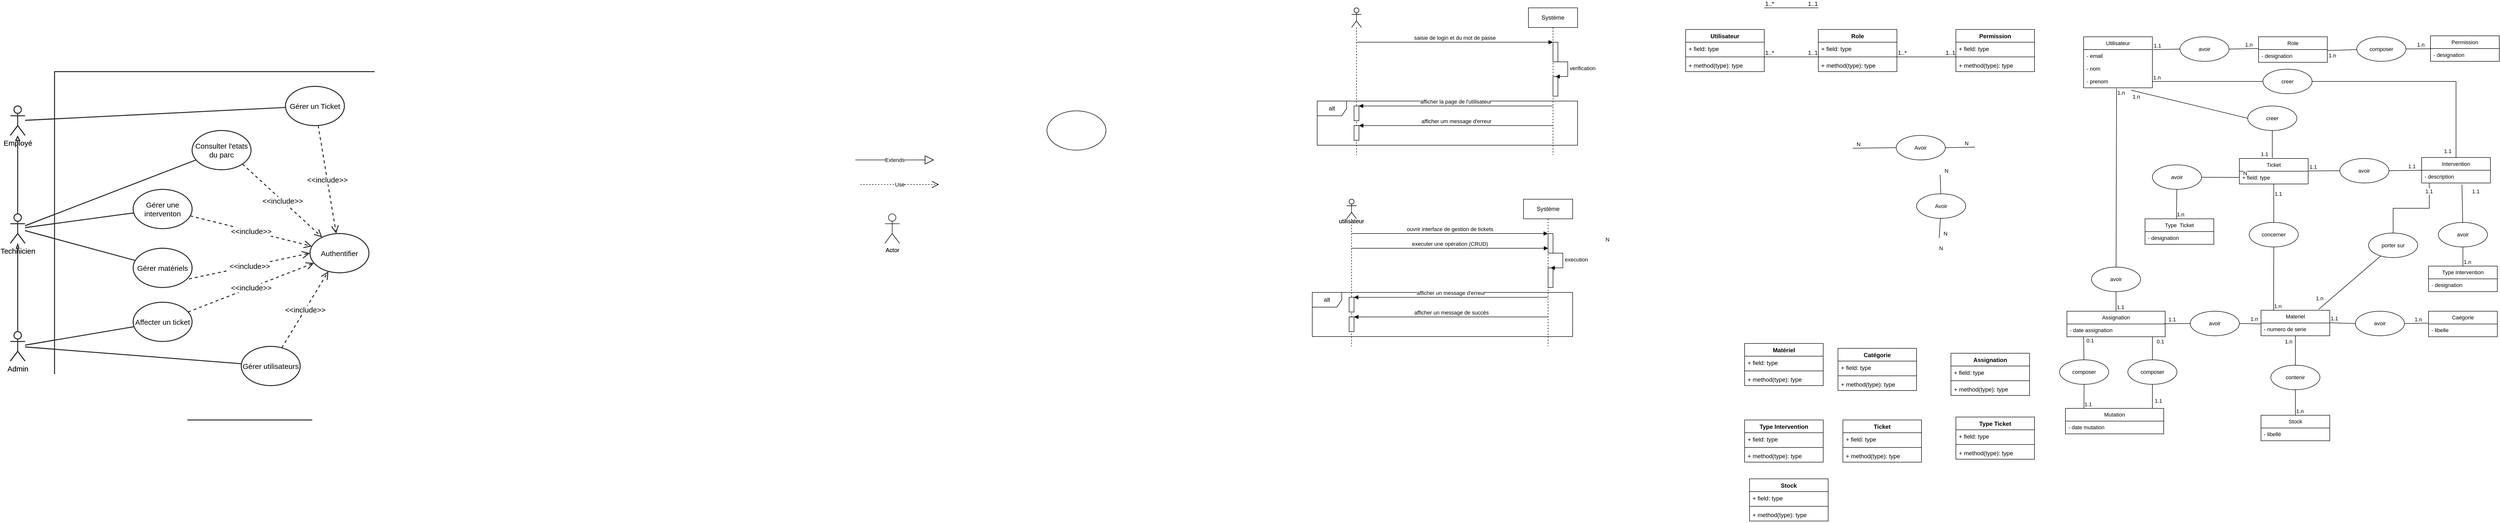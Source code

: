 <mxfile version="24.4.15" type="github">
  <diagram name="Page-1" id="YK2FqyMinu_9lJJaSsV9">
    <mxGraphModel dx="1158" dy="547" grid="1" gridSize="10" guides="1" tooltips="1" connect="1" arrows="1" fold="1" page="1" pageScale="1" pageWidth="850" pageHeight="1100" math="0" shadow="0">
      <root>
        <mxCell id="0" />
        <mxCell id="1" style="locked=1;" parent="0" visible="0" />
        <mxCell id="xrr_TDMlj9EIbR4N-KWx-1" value="" style="rounded=0;whiteSpace=wrap;html=1;fontSize=15;strokeWidth=2;strokeColor=#2E2E2E;" parent="1" vertex="1">
          <mxGeometry x="130" y="150" width="680" height="710" as="geometry" />
        </mxCell>
        <mxCell id="xrr_TDMlj9EIbR4N-KWx-11" style="rounded=0;orthogonalLoop=1;jettySize=auto;html=1;endArrow=none;endFill=0;fontSize=15;strokeWidth=2;strokeColor=#2E2E2E;" parent="1" source="xrr_TDMlj9EIbR4N-KWx-2" target="xrr_TDMlj9EIbR4N-KWx-9" edge="1">
          <mxGeometry relative="1" as="geometry" />
        </mxCell>
        <mxCell id="xrr_TDMlj9EIbR4N-KWx-2" value="Employé" style="shape=umlActor;verticalLabelPosition=bottom;verticalAlign=top;html=1;outlineConnect=0;fontSize=15;strokeWidth=2;strokeColor=#2E2E2E;" parent="1" vertex="1">
          <mxGeometry x="40" y="220" width="30" height="60" as="geometry" />
        </mxCell>
        <mxCell id="xrr_TDMlj9EIbR4N-KWx-12" style="edgeStyle=orthogonalEdgeStyle;rounded=0;orthogonalLoop=1;jettySize=auto;html=1;endArrow=block;endFill=0;fontSize=15;strokeWidth=2;strokeColor=#2E2E2E;" parent="1" source="xrr_TDMlj9EIbR4N-KWx-3" target="xrr_TDMlj9EIbR4N-KWx-2" edge="1">
          <mxGeometry relative="1" as="geometry" />
        </mxCell>
        <mxCell id="xrr_TDMlj9EIbR4N-KWx-21" style="rounded=0;orthogonalLoop=1;jettySize=auto;html=1;endArrow=none;endFill=0;fontSize=15;strokeWidth=2;strokeColor=#2E2E2E;" parent="1" source="xrr_TDMlj9EIbR4N-KWx-3" target="xrr_TDMlj9EIbR4N-KWx-19" edge="1">
          <mxGeometry relative="1" as="geometry" />
        </mxCell>
        <mxCell id="xrr_TDMlj9EIbR4N-KWx-24" style="rounded=0;orthogonalLoop=1;jettySize=auto;html=1;strokeColor=#2E2E2E;endArrow=none;endFill=0;fontSize=15;strokeWidth=2;" parent="1" source="xrr_TDMlj9EIbR4N-KWx-3" target="xrr_TDMlj9EIbR4N-KWx-22" edge="1">
          <mxGeometry relative="1" as="geometry" />
        </mxCell>
        <mxCell id="xrr_TDMlj9EIbR4N-KWx-31" style="rounded=0;orthogonalLoop=1;jettySize=auto;html=1;endArrow=none;endFill=0;fontSize=15;strokeWidth=2;strokeColor=#2E2E2E;" parent="1" source="xrr_TDMlj9EIbR4N-KWx-3" target="xrr_TDMlj9EIbR4N-KWx-30" edge="1">
          <mxGeometry relative="1" as="geometry" />
        </mxCell>
        <mxCell id="xrr_TDMlj9EIbR4N-KWx-3" value="Technicien" style="shape=umlActor;verticalLabelPosition=bottom;verticalAlign=top;html=1;outlineConnect=0;fontSize=15;strokeWidth=2;strokeColor=#2E2E2E;" parent="1" vertex="1">
          <mxGeometry x="40" y="440" width="30" height="60" as="geometry" />
        </mxCell>
        <mxCell id="xrr_TDMlj9EIbR4N-KWx-13" style="edgeStyle=orthogonalEdgeStyle;rounded=0;orthogonalLoop=1;jettySize=auto;html=1;endArrow=blockThin;endFill=0;fontSize=15;strokeWidth=2;strokeColor=#2E2E2E;" parent="1" source="xrr_TDMlj9EIbR4N-KWx-4" target="xrr_TDMlj9EIbR4N-KWx-3" edge="1">
          <mxGeometry relative="1" as="geometry" />
        </mxCell>
        <mxCell id="xrr_TDMlj9EIbR4N-KWx-28" style="rounded=0;orthogonalLoop=1;jettySize=auto;html=1;endArrow=none;endFill=0;fontSize=15;strokeWidth=2;strokeColor=#2E2E2E;" parent="1" source="xrr_TDMlj9EIbR4N-KWx-4" target="xrr_TDMlj9EIbR4N-KWx-15" edge="1">
          <mxGeometry relative="1" as="geometry" />
        </mxCell>
        <mxCell id="xrr_TDMlj9EIbR4N-KWx-29" style="rounded=0;orthogonalLoop=1;jettySize=auto;html=1;endArrow=none;endFill=0;fontSize=15;strokeWidth=2;strokeColor=#2E2E2E;" parent="1" source="xrr_TDMlj9EIbR4N-KWx-4" target="xrr_TDMlj9EIbR4N-KWx-20" edge="1">
          <mxGeometry relative="1" as="geometry" />
        </mxCell>
        <mxCell id="xrr_TDMlj9EIbR4N-KWx-4" value="Admin" style="shape=umlActor;verticalLabelPosition=bottom;verticalAlign=top;html=1;outlineConnect=0;fontSize=15;strokeWidth=2;strokeColor=#2E2E2E;" parent="1" vertex="1">
          <mxGeometry x="40" y="680" width="30" height="60" as="geometry" />
        </mxCell>
        <mxCell id="xrr_TDMlj9EIbR4N-KWx-9" value="Gérer un Ticket" style="ellipse;whiteSpace=wrap;html=1;fontSize=15;strokeWidth=2;strokeColor=#2E2E2E;" parent="1" vertex="1">
          <mxGeometry x="600" y="180" width="120" height="80" as="geometry" />
        </mxCell>
        <mxCell id="xrr_TDMlj9EIbR4N-KWx-14" value="Authentifier" style="ellipse;whiteSpace=wrap;html=1;fontSize=15;strokeWidth=2;strokeColor=#2E2E2E;" parent="1" vertex="1">
          <mxGeometry x="650" y="480" width="120" height="80" as="geometry" />
        </mxCell>
        <mxCell id="xrr_TDMlj9EIbR4N-KWx-15" value="Gérer utilisateurs" style="ellipse;whiteSpace=wrap;html=1;fontSize=15;strokeWidth=2;strokeColor=#2E2E2E;" parent="1" vertex="1">
          <mxGeometry x="510" y="710" width="120" height="80" as="geometry" />
        </mxCell>
        <mxCell id="xrr_TDMlj9EIbR4N-KWx-17" value="&amp;lt;&amp;lt;include&amp;gt;&amp;gt;" style="endArrow=open;endSize=12;dashed=1;html=1;rounded=0;fontSize=15;strokeWidth=2;strokeColor=#2E2E2E;" parent="1" source="xrr_TDMlj9EIbR4N-KWx-9" target="xrr_TDMlj9EIbR4N-KWx-14" edge="1">
          <mxGeometry width="160" relative="1" as="geometry">
            <mxPoint x="300" y="270" as="sourcePoint" />
            <mxPoint x="460" y="270" as="targetPoint" />
          </mxGeometry>
        </mxCell>
        <mxCell id="xrr_TDMlj9EIbR4N-KWx-18" value="&amp;lt;&amp;lt;include&amp;gt;&amp;gt;" style="endArrow=open;endSize=12;dashed=1;html=1;rounded=0;fontSize=15;strokeWidth=2;strokeColor=#2E2E2E;" parent="1" source="xrr_TDMlj9EIbR4N-KWx-15" target="xrr_TDMlj9EIbR4N-KWx-14" edge="1">
          <mxGeometry width="160" relative="1" as="geometry">
            <mxPoint x="240.36" y="412.02" as="sourcePoint" />
            <mxPoint x="600.36" y="628.02" as="targetPoint" />
          </mxGeometry>
        </mxCell>
        <mxCell id="xrr_TDMlj9EIbR4N-KWx-19" value="Gérer une interventon" style="ellipse;whiteSpace=wrap;html=1;fontSize=15;strokeWidth=2;strokeColor=#2E2E2E;" parent="1" vertex="1">
          <mxGeometry x="290" y="390" width="120" height="80" as="geometry" />
        </mxCell>
        <mxCell id="xrr_TDMlj9EIbR4N-KWx-20" value="Affecter un ticket" style="ellipse;whiteSpace=wrap;html=1;fontSize=15;strokeWidth=2;strokeColor=#2E2E2E;" parent="1" vertex="1">
          <mxGeometry x="290" y="620" width="120" height="80" as="geometry" />
        </mxCell>
        <mxCell id="xrr_TDMlj9EIbR4N-KWx-22" value="Gérer matériels" style="ellipse;whiteSpace=wrap;html=1;fontSize=15;strokeWidth=2;strokeColor=#2E2E2E;" parent="1" vertex="1">
          <mxGeometry x="290" y="510" width="120" height="80" as="geometry" />
        </mxCell>
        <mxCell id="xrr_TDMlj9EIbR4N-KWx-25" value="&amp;lt;&amp;lt;include&amp;gt;&amp;gt;" style="endArrow=open;endSize=12;dashed=1;html=1;rounded=0;fontSize=15;strokeWidth=2;strokeColor=#2E2E2E;" parent="1" source="xrr_TDMlj9EIbR4N-KWx-19" target="xrr_TDMlj9EIbR4N-KWx-14" edge="1">
          <mxGeometry width="160" relative="1" as="geometry">
            <mxPoint x="320.36" y="373.76" as="sourcePoint" />
            <mxPoint x="680.36" y="589.76" as="targetPoint" />
          </mxGeometry>
        </mxCell>
        <mxCell id="xrr_TDMlj9EIbR4N-KWx-26" value="&amp;lt;&amp;lt;include&amp;gt;&amp;gt;" style="endArrow=open;endSize=12;dashed=1;html=1;rounded=0;exitX=0.948;exitY=0.781;exitDx=0;exitDy=0;exitPerimeter=0;entryX=0;entryY=0.5;entryDx=0;entryDy=0;fontSize=15;strokeWidth=2;strokeColor=#2E2E2E;" parent="1" source="xrr_TDMlj9EIbR4N-KWx-22" target="xrr_TDMlj9EIbR4N-KWx-14" edge="1">
          <mxGeometry width="160" relative="1" as="geometry">
            <mxPoint x="350" y="494" as="sourcePoint" />
            <mxPoint x="710" y="710" as="targetPoint" />
          </mxGeometry>
        </mxCell>
        <mxCell id="xrr_TDMlj9EIbR4N-KWx-27" value="&amp;lt;&amp;lt;include&amp;gt;&amp;gt;" style="endArrow=open;endSize=12;dashed=1;html=1;rounded=0;fontSize=15;strokeWidth=2;strokeColor=#2E2E2E;" parent="1" source="xrr_TDMlj9EIbR4N-KWx-20" target="xrr_TDMlj9EIbR4N-KWx-14" edge="1">
          <mxGeometry width="160" relative="1" as="geometry">
            <mxPoint x="350" y="574" as="sourcePoint" />
            <mxPoint x="710" y="790" as="targetPoint" />
          </mxGeometry>
        </mxCell>
        <mxCell id="xrr_TDMlj9EIbR4N-KWx-30" value="Consulter l&#39;etats du parc" style="ellipse;whiteSpace=wrap;html=1;fontSize=15;strokeWidth=2;strokeColor=#2E2E2E;" parent="1" vertex="1">
          <mxGeometry x="410" y="270" width="120" height="80" as="geometry" />
        </mxCell>
        <mxCell id="Gv65TopKFf9ZdOXfuVkq-4" value="&amp;lt;&amp;lt;include&amp;gt;&amp;gt;" style="endArrow=open;endSize=12;dashed=1;html=1;rounded=0;fontSize=15;strokeWidth=2;strokeColor=#2E2E2E;exitX=1;exitY=1;exitDx=0;exitDy=0;" edge="1" parent="1" source="xrr_TDMlj9EIbR4N-KWx-30" target="xrr_TDMlj9EIbR4N-KWx-14">
          <mxGeometry width="160" relative="1" as="geometry">
            <mxPoint x="578.72" y="419.55" as="sourcePoint" />
            <mxPoint x="719.72" y="563.55" as="targetPoint" />
          </mxGeometry>
        </mxCell>
        <mxCell id="xrr_TDMlj9EIbR4N-KWx-36" value="context diagram" style="locked=1;" parent="0" visible="0" />
        <mxCell id="xrr_TDMlj9EIbR4N-KWx-43" style="edgeStyle=orthogonalEdgeStyle;rounded=0;orthogonalLoop=1;jettySize=auto;html=1;fontSize=13;" parent="xrr_TDMlj9EIbR4N-KWx-36" source="xrr_TDMlj9EIbR4N-KWx-37" target="xrr_TDMlj9EIbR4N-KWx-38" edge="1">
          <mxGeometry relative="1" as="geometry">
            <Array as="points">
              <mxPoint x="1460" y="430" />
            </Array>
          </mxGeometry>
        </mxCell>
        <mxCell id="xrr_TDMlj9EIbR4N-KWx-48" value="afficher ticket" style="edgeLabel;html=1;align=center;verticalAlign=middle;resizable=0;points=[];fontSize=13;" parent="xrr_TDMlj9EIbR4N-KWx-43" vertex="1" connectable="0">
          <mxGeometry x="0.486" y="4" relative="1" as="geometry">
            <mxPoint y="-1" as="offset" />
          </mxGeometry>
        </mxCell>
        <mxCell id="xrr_TDMlj9EIbR4N-KWx-44" style="edgeStyle=orthogonalEdgeStyle;rounded=0;orthogonalLoop=1;jettySize=auto;html=1;exitX=0;exitY=0.5;exitDx=0;exitDy=0;entryX=0.75;entryY=1;entryDx=0;entryDy=0;fontSize=13;" parent="xrr_TDMlj9EIbR4N-KWx-36" source="xrr_TDMlj9EIbR4N-KWx-37" target="xrr_TDMlj9EIbR4N-KWx-39" edge="1">
          <mxGeometry relative="1" as="geometry">
            <Array as="points">
              <mxPoint x="1160" y="450" />
              <mxPoint x="1090" y="450" />
            </Array>
          </mxGeometry>
        </mxCell>
        <mxCell id="xrr_TDMlj9EIbR4N-KWx-50" value="afficher utilisateur" style="edgeLabel;html=1;align=center;verticalAlign=middle;resizable=0;points=[];fontSize=13;" parent="xrr_TDMlj9EIbR4N-KWx-44" vertex="1" connectable="0">
          <mxGeometry x="-0.183" y="2" relative="1" as="geometry">
            <mxPoint x="19" y="-52" as="offset" />
          </mxGeometry>
        </mxCell>
        <mxCell id="xrr_TDMlj9EIbR4N-KWx-45" style="edgeStyle=orthogonalEdgeStyle;rounded=0;orthogonalLoop=1;jettySize=auto;html=1;exitX=0.5;exitY=1;exitDx=0;exitDy=0;entryX=0;entryY=0.5;entryDx=0;entryDy=0;fontSize=13;" parent="xrr_TDMlj9EIbR4N-KWx-36" source="xrr_TDMlj9EIbR4N-KWx-37" target="xrr_TDMlj9EIbR4N-KWx-40" edge="1">
          <mxGeometry relative="1" as="geometry" />
        </mxCell>
        <mxCell id="xrr_TDMlj9EIbR4N-KWx-64" value="afficher état ticket" style="edgeLabel;html=1;align=center;verticalAlign=middle;resizable=0;points=[];fontSize=13;" parent="xrr_TDMlj9EIbR4N-KWx-45" vertex="1" connectable="0">
          <mxGeometry x="-0.305" y="1" relative="1" as="geometry">
            <mxPoint as="offset" />
          </mxGeometry>
        </mxCell>
        <mxCell id="xrr_TDMlj9EIbR4N-KWx-51" style="edgeStyle=orthogonalEdgeStyle;rounded=0;orthogonalLoop=1;jettySize=auto;html=1;fontSize=13;" parent="xrr_TDMlj9EIbR4N-KWx-36" source="xrr_TDMlj9EIbR4N-KWx-37" target="xrr_TDMlj9EIbR4N-KWx-39" edge="1">
          <mxGeometry relative="1" as="geometry">
            <mxPoint x="1151.33" y="511.61" as="sourcePoint" />
            <mxPoint x="1050.0" y="390" as="targetPoint" />
            <Array as="points">
              <mxPoint x="1060" y="480" />
            </Array>
          </mxGeometry>
        </mxCell>
        <mxCell id="xrr_TDMlj9EIbR4N-KWx-52" value="afficher tickets" style="edgeLabel;html=1;align=center;verticalAlign=middle;resizable=0;points=[];fontSize=13;" parent="xrr_TDMlj9EIbR4N-KWx-51" vertex="1" connectable="0">
          <mxGeometry x="0.068" y="-1" relative="1" as="geometry">
            <mxPoint as="offset" />
          </mxGeometry>
        </mxCell>
        <mxCell id="xrr_TDMlj9EIbR4N-KWx-37" value="&lt;font style=&quot;font-size: 18px;&quot;&gt;Système&lt;/font&gt;" style="rounded=1;whiteSpace=wrap;html=1;fontSize=13;" parent="xrr_TDMlj9EIbR4N-KWx-36" vertex="1">
          <mxGeometry x="1160" y="410" width="190" height="130" as="geometry" />
        </mxCell>
        <mxCell id="xrr_TDMlj9EIbR4N-KWx-41" style="edgeStyle=orthogonalEdgeStyle;rounded=0;orthogonalLoop=1;jettySize=auto;html=1;fontSize=13;" parent="xrr_TDMlj9EIbR4N-KWx-36" source="xrr_TDMlj9EIbR4N-KWx-38" edge="1">
          <mxGeometry relative="1" as="geometry">
            <mxPoint x="1320" y="409" as="targetPoint" />
            <Array as="points">
              <mxPoint x="1320" y="310" />
            </Array>
          </mxGeometry>
        </mxCell>
        <mxCell id="xrr_TDMlj9EIbR4N-KWx-49" value="gérer ses tickets" style="edgeLabel;html=1;align=center;verticalAlign=middle;resizable=0;points=[];fontSize=13;" parent="xrr_TDMlj9EIbR4N-KWx-41" vertex="1" connectable="0">
          <mxGeometry x="0.327" y="1" relative="1" as="geometry">
            <mxPoint as="offset" />
          </mxGeometry>
        </mxCell>
        <mxCell id="xrr_TDMlj9EIbR4N-KWx-38" value="Technicien" style="rounded=0;whiteSpace=wrap;html=1;fontSize=13;" parent="xrr_TDMlj9EIbR4N-KWx-36" vertex="1">
          <mxGeometry x="1440" y="280" width="120" height="60" as="geometry" />
        </mxCell>
        <mxCell id="xrr_TDMlj9EIbR4N-KWx-42" style="edgeStyle=orthogonalEdgeStyle;rounded=0;orthogonalLoop=1;jettySize=auto;html=1;exitX=1;exitY=0.25;exitDx=0;exitDy=0;fontSize=13;" parent="xrr_TDMlj9EIbR4N-KWx-36" edge="1">
          <mxGeometry relative="1" as="geometry">
            <mxPoint x="1120" y="280" as="sourcePoint" />
            <mxPoint x="1260" y="410" as="targetPoint" />
            <Array as="points">
              <mxPoint x="1120" y="295" />
              <mxPoint x="1260" y="295" />
              <mxPoint x="1260" y="410" />
            </Array>
          </mxGeometry>
        </mxCell>
        <mxCell id="xrr_TDMlj9EIbR4N-KWx-58" value="gérer utilisateurs" style="edgeLabel;html=1;align=center;verticalAlign=middle;resizable=0;points=[];fontSize=13;" parent="xrr_TDMlj9EIbR4N-KWx-42" vertex="1" connectable="0">
          <mxGeometry x="-0.603" y="3" relative="1" as="geometry">
            <mxPoint x="44" as="offset" />
          </mxGeometry>
        </mxCell>
        <mxCell id="xrr_TDMlj9EIbR4N-KWx-54" style="edgeStyle=elbowEdgeStyle;rounded=0;orthogonalLoop=1;jettySize=auto;html=1;exitX=0.25;exitY=1;exitDx=0;exitDy=0;exitPerimeter=0;endArrow=none;endFill=0;startArrow=classic;startFill=1;fontSize=13;" parent="xrr_TDMlj9EIbR4N-KWx-36" source="xrr_TDMlj9EIbR4N-KWx-39" edge="1">
          <mxGeometry relative="1" as="geometry">
            <mxPoint x="1030" y="380" as="sourcePoint" />
            <mxPoint x="1160" y="515" as="targetPoint" />
            <Array as="points">
              <mxPoint x="1030" y="440" />
            </Array>
          </mxGeometry>
        </mxCell>
        <mxCell id="xrr_TDMlj9EIbR4N-KWx-55" value="afficher toutes interventions" style="edgeLabel;html=1;align=center;verticalAlign=middle;resizable=0;points=[];fontSize=13;" parent="xrr_TDMlj9EIbR4N-KWx-54" vertex="1" connectable="0">
          <mxGeometry x="0.427" y="-1" relative="1" as="geometry">
            <mxPoint x="-39" y="-16" as="offset" />
          </mxGeometry>
        </mxCell>
        <mxCell id="xrr_TDMlj9EIbR4N-KWx-61" style="edgeStyle=orthogonalEdgeStyle;rounded=0;orthogonalLoop=1;jettySize=auto;html=1;exitX=1;exitY=0.75;exitDx=0;exitDy=0;entryX=0.25;entryY=0;entryDx=0;entryDy=0;fontSize=13;" parent="xrr_TDMlj9EIbR4N-KWx-36" source="xrr_TDMlj9EIbR4N-KWx-39" target="xrr_TDMlj9EIbR4N-KWx-37" edge="1">
          <mxGeometry relative="1" as="geometry">
            <mxPoint x="1210" y="400" as="targetPoint" />
          </mxGeometry>
        </mxCell>
        <mxCell id="xrr_TDMlj9EIbR4N-KWx-62" value="gérer interventions" style="edgeLabel;html=1;align=center;verticalAlign=middle;resizable=0;points=[];fontSize=13;" parent="xrr_TDMlj9EIbR4N-KWx-61" vertex="1" connectable="0">
          <mxGeometry x="-0.195" y="1" relative="1" as="geometry">
            <mxPoint as="offset" />
          </mxGeometry>
        </mxCell>
        <mxCell id="xrr_TDMlj9EIbR4N-KWx-39" value="Admin" style="rounded=0;whiteSpace=wrap;html=1;fontSize=13;" parent="xrr_TDMlj9EIbR4N-KWx-36" vertex="1">
          <mxGeometry x="1000" y="280" width="120" height="60" as="geometry" />
        </mxCell>
        <mxCell id="xrr_TDMlj9EIbR4N-KWx-46" style="edgeStyle=elbowEdgeStyle;rounded=0;orthogonalLoop=1;jettySize=auto;html=1;entryX=1;entryY=0.75;entryDx=0;entryDy=0;fontSize=13;" parent="xrr_TDMlj9EIbR4N-KWx-36" source="xrr_TDMlj9EIbR4N-KWx-40" target="xrr_TDMlj9EIbR4N-KWx-37" edge="1">
          <mxGeometry relative="1" as="geometry">
            <Array as="points">
              <mxPoint x="1480" y="510" />
            </Array>
          </mxGeometry>
        </mxCell>
        <mxCell id="xrr_TDMlj9EIbR4N-KWx-63" value="gérer tickets" style="edgeLabel;html=1;align=center;verticalAlign=middle;resizable=0;points=[];fontSize=13;" parent="xrr_TDMlj9EIbR4N-KWx-46" vertex="1" connectable="0">
          <mxGeometry x="0.045" y="2" relative="1" as="geometry">
            <mxPoint as="offset" />
          </mxGeometry>
        </mxCell>
        <mxCell id="xrr_TDMlj9EIbR4N-KWx-40" value="Employé" style="rounded=0;whiteSpace=wrap;html=1;fontSize=13;" parent="xrr_TDMlj9EIbR4N-KWx-36" vertex="1">
          <mxGeometry x="1440" y="560" width="120" height="60" as="geometry" />
        </mxCell>
        <mxCell id="xrr_TDMlj9EIbR4N-KWx-56" style="edgeStyle=orthogonalEdgeStyle;rounded=0;orthogonalLoop=1;jettySize=auto;html=1;exitX=1;exitY=0.25;exitDx=0;exitDy=0;entryX=0.696;entryY=1.01;entryDx=0;entryDy=0;entryPerimeter=0;fontSize=13;" parent="xrr_TDMlj9EIbR4N-KWx-36" source="xrr_TDMlj9EIbR4N-KWx-37" target="xrr_TDMlj9EIbR4N-KWx-38" edge="1">
          <mxGeometry relative="1" as="geometry" />
        </mxCell>
        <mxCell id="xrr_TDMlj9EIbR4N-KWx-57" value="afficher intervention du technicien" style="edgeLabel;html=1;align=center;verticalAlign=middle;resizable=0;points=[];fontSize=13;" parent="xrr_TDMlj9EIbR4N-KWx-56" vertex="1" connectable="0">
          <mxGeometry x="0.457" y="2" relative="1" as="geometry">
            <mxPoint as="offset" />
          </mxGeometry>
        </mxCell>
        <mxCell id="xrr_TDMlj9EIbR4N-KWx-59" style="edgeStyle=orthogonalEdgeStyle;rounded=0;orthogonalLoop=1;jettySize=auto;html=1;exitX=1;exitY=0.5;exitDx=0;exitDy=0;entryX=0.362;entryY=0.009;entryDx=0;entryDy=0;entryPerimeter=0;fontSize=13;" parent="xrr_TDMlj9EIbR4N-KWx-36" source="xrr_TDMlj9EIbR4N-KWx-39" target="xrr_TDMlj9EIbR4N-KWx-37" edge="1">
          <mxGeometry relative="1" as="geometry" />
        </mxCell>
        <mxCell id="xrr_TDMlj9EIbR4N-KWx-60" value="gérer tickets" style="edgeLabel;html=1;align=center;verticalAlign=middle;resizable=0;points=[];fontSize=13;" parent="xrr_TDMlj9EIbR4N-KWx-59" vertex="1" connectable="0">
          <mxGeometry x="-0.716" y="1" relative="1" as="geometry">
            <mxPoint x="11" y="1" as="offset" />
          </mxGeometry>
        </mxCell>
        <mxCell id="Gv65TopKFf9ZdOXfuVkq-5" value="all uses cases" style="locked=1;" visible="0" parent="0" />
        <mxCell id="Gv65TopKFf9ZdOXfuVkq-6" value="" style="rounded=0;whiteSpace=wrap;html=1;fontSize=15;strokeWidth=2;strokeColor=#2E2E2E;" vertex="1" parent="Gv65TopKFf9ZdOXfuVkq-5">
          <mxGeometry x="130" y="150" width="680" height="710" as="geometry" />
        </mxCell>
        <mxCell id="Gv65TopKFf9ZdOXfuVkq-7" style="rounded=0;orthogonalLoop=1;jettySize=auto;html=1;endArrow=none;endFill=0;fontSize=15;strokeWidth=2;strokeColor=#2E2E2E;" edge="1" parent="Gv65TopKFf9ZdOXfuVkq-5" source="Gv65TopKFf9ZdOXfuVkq-8" target="Gv65TopKFf9ZdOXfuVkq-18">
          <mxGeometry relative="1" as="geometry" />
        </mxCell>
        <mxCell id="Gv65TopKFf9ZdOXfuVkq-8" value="Employé" style="shape=umlActor;verticalLabelPosition=bottom;verticalAlign=top;html=1;outlineConnect=0;fontSize=15;strokeWidth=2;strokeColor=#2E2E2E;" vertex="1" parent="Gv65TopKFf9ZdOXfuVkq-5">
          <mxGeometry x="40" y="220" width="30" height="60" as="geometry" />
        </mxCell>
        <mxCell id="Gv65TopKFf9ZdOXfuVkq-9" style="edgeStyle=orthogonalEdgeStyle;rounded=0;orthogonalLoop=1;jettySize=auto;html=1;endArrow=block;endFill=0;fontSize=15;strokeWidth=2;strokeColor=#2E2E2E;" edge="1" parent="Gv65TopKFf9ZdOXfuVkq-5" source="Gv65TopKFf9ZdOXfuVkq-13" target="Gv65TopKFf9ZdOXfuVkq-8">
          <mxGeometry relative="1" as="geometry" />
        </mxCell>
        <mxCell id="Gv65TopKFf9ZdOXfuVkq-10" style="rounded=0;orthogonalLoop=1;jettySize=auto;html=1;endArrow=none;endFill=0;fontSize=15;strokeWidth=2;strokeColor=#2E2E2E;" edge="1" parent="Gv65TopKFf9ZdOXfuVkq-5" source="Gv65TopKFf9ZdOXfuVkq-13" target="Gv65TopKFf9ZdOXfuVkq-23">
          <mxGeometry relative="1" as="geometry" />
        </mxCell>
        <mxCell id="Gv65TopKFf9ZdOXfuVkq-11" style="rounded=0;orthogonalLoop=1;jettySize=auto;html=1;strokeColor=#2E2E2E;endArrow=none;endFill=0;fontSize=15;strokeWidth=2;" edge="1" parent="Gv65TopKFf9ZdOXfuVkq-5" source="Gv65TopKFf9ZdOXfuVkq-13" target="Gv65TopKFf9ZdOXfuVkq-25">
          <mxGeometry relative="1" as="geometry" />
        </mxCell>
        <mxCell id="Gv65TopKFf9ZdOXfuVkq-12" style="rounded=0;orthogonalLoop=1;jettySize=auto;html=1;endArrow=none;endFill=0;fontSize=15;strokeWidth=2;strokeColor=#2E2E2E;" edge="1" parent="Gv65TopKFf9ZdOXfuVkq-5" source="Gv65TopKFf9ZdOXfuVkq-13" target="Gv65TopKFf9ZdOXfuVkq-29">
          <mxGeometry relative="1" as="geometry" />
        </mxCell>
        <mxCell id="Gv65TopKFf9ZdOXfuVkq-13" value="Technicien" style="shape=umlActor;verticalLabelPosition=bottom;verticalAlign=top;html=1;outlineConnect=0;fontSize=15;strokeWidth=2;strokeColor=#2E2E2E;" vertex="1" parent="Gv65TopKFf9ZdOXfuVkq-5">
          <mxGeometry x="40" y="440" width="30" height="60" as="geometry" />
        </mxCell>
        <mxCell id="Gv65TopKFf9ZdOXfuVkq-14" style="edgeStyle=orthogonalEdgeStyle;rounded=0;orthogonalLoop=1;jettySize=auto;html=1;endArrow=blockThin;endFill=0;fontSize=15;strokeWidth=2;strokeColor=#2E2E2E;" edge="1" parent="Gv65TopKFf9ZdOXfuVkq-5" source="Gv65TopKFf9ZdOXfuVkq-17" target="Gv65TopKFf9ZdOXfuVkq-13">
          <mxGeometry relative="1" as="geometry" />
        </mxCell>
        <mxCell id="Gv65TopKFf9ZdOXfuVkq-15" style="rounded=0;orthogonalLoop=1;jettySize=auto;html=1;endArrow=none;endFill=0;fontSize=15;strokeWidth=2;strokeColor=#2E2E2E;" edge="1" parent="Gv65TopKFf9ZdOXfuVkq-5" source="Gv65TopKFf9ZdOXfuVkq-17" target="Gv65TopKFf9ZdOXfuVkq-20">
          <mxGeometry relative="1" as="geometry" />
        </mxCell>
        <mxCell id="Gv65TopKFf9ZdOXfuVkq-16" style="rounded=0;orthogonalLoop=1;jettySize=auto;html=1;endArrow=none;endFill=0;fontSize=15;strokeWidth=2;strokeColor=#2E2E2E;" edge="1" parent="Gv65TopKFf9ZdOXfuVkq-5" source="Gv65TopKFf9ZdOXfuVkq-17" target="Gv65TopKFf9ZdOXfuVkq-24">
          <mxGeometry relative="1" as="geometry" />
        </mxCell>
        <mxCell id="Gv65TopKFf9ZdOXfuVkq-17" value="Admin" style="shape=umlActor;verticalLabelPosition=bottom;verticalAlign=top;html=1;outlineConnect=0;fontSize=15;strokeWidth=2;strokeColor=#2E2E2E;" vertex="1" parent="Gv65TopKFf9ZdOXfuVkq-5">
          <mxGeometry x="40" y="680" width="30" height="60" as="geometry" />
        </mxCell>
        <mxCell id="Gv65TopKFf9ZdOXfuVkq-18" value="Gérer un Ticket" style="ellipse;whiteSpace=wrap;html=1;fontSize=15;strokeWidth=2;strokeColor=#2E2E2E;" vertex="1" parent="Gv65TopKFf9ZdOXfuVkq-5">
          <mxGeometry x="600" y="180" width="120" height="80" as="geometry" />
        </mxCell>
        <mxCell id="Gv65TopKFf9ZdOXfuVkq-19" value="Authentifier" style="ellipse;whiteSpace=wrap;html=1;fontSize=15;strokeWidth=2;strokeColor=#2E2E2E;" vertex="1" parent="Gv65TopKFf9ZdOXfuVkq-5">
          <mxGeometry x="650" y="480" width="120" height="80" as="geometry" />
        </mxCell>
        <mxCell id="Gv65TopKFf9ZdOXfuVkq-20" value="Gérer utilisateurs" style="ellipse;whiteSpace=wrap;html=1;fontSize=15;strokeWidth=2;strokeColor=#2E2E2E;" vertex="1" parent="Gv65TopKFf9ZdOXfuVkq-5">
          <mxGeometry x="510" y="710" width="120" height="80" as="geometry" />
        </mxCell>
        <mxCell id="Gv65TopKFf9ZdOXfuVkq-21" value="&amp;lt;&amp;lt;include&amp;gt;&amp;gt;" style="endArrow=open;endSize=12;dashed=1;html=1;rounded=0;fontSize=15;strokeWidth=2;strokeColor=#2E2E2E;" edge="1" parent="Gv65TopKFf9ZdOXfuVkq-5" source="Gv65TopKFf9ZdOXfuVkq-18" target="Gv65TopKFf9ZdOXfuVkq-19">
          <mxGeometry width="160" relative="1" as="geometry">
            <mxPoint x="300" y="270" as="sourcePoint" />
            <mxPoint x="460" y="270" as="targetPoint" />
          </mxGeometry>
        </mxCell>
        <mxCell id="Gv65TopKFf9ZdOXfuVkq-22" value="&amp;lt;&amp;lt;include&amp;gt;&amp;gt;" style="endArrow=open;endSize=12;dashed=1;html=1;rounded=0;fontSize=15;strokeWidth=2;strokeColor=#2E2E2E;" edge="1" parent="Gv65TopKFf9ZdOXfuVkq-5" source="Gv65TopKFf9ZdOXfuVkq-20" target="Gv65TopKFf9ZdOXfuVkq-19">
          <mxGeometry width="160" relative="1" as="geometry">
            <mxPoint x="240.36" y="412.02" as="sourcePoint" />
            <mxPoint x="600.36" y="628.02" as="targetPoint" />
          </mxGeometry>
        </mxCell>
        <mxCell id="Gv65TopKFf9ZdOXfuVkq-23" value="Gérer une interventon" style="ellipse;whiteSpace=wrap;html=1;fontSize=15;strokeWidth=2;strokeColor=#2E2E2E;" vertex="1" parent="Gv65TopKFf9ZdOXfuVkq-5">
          <mxGeometry x="290" y="390" width="120" height="80" as="geometry" />
        </mxCell>
        <mxCell id="Gv65TopKFf9ZdOXfuVkq-24" value="Affecter un ticket" style="ellipse;whiteSpace=wrap;html=1;fontSize=15;strokeWidth=2;strokeColor=#2E2E2E;" vertex="1" parent="Gv65TopKFf9ZdOXfuVkq-5">
          <mxGeometry x="290" y="620" width="120" height="80" as="geometry" />
        </mxCell>
        <mxCell id="Gv65TopKFf9ZdOXfuVkq-25" value="Gérer matériels" style="ellipse;whiteSpace=wrap;html=1;fontSize=15;strokeWidth=2;strokeColor=#2E2E2E;" vertex="1" parent="Gv65TopKFf9ZdOXfuVkq-5">
          <mxGeometry x="290" y="510" width="120" height="80" as="geometry" />
        </mxCell>
        <mxCell id="Gv65TopKFf9ZdOXfuVkq-26" value="&amp;lt;&amp;lt;include&amp;gt;&amp;gt;" style="endArrow=open;endSize=12;dashed=1;html=1;rounded=0;fontSize=15;strokeWidth=2;strokeColor=#2E2E2E;" edge="1" parent="Gv65TopKFf9ZdOXfuVkq-5" source="Gv65TopKFf9ZdOXfuVkq-23" target="Gv65TopKFf9ZdOXfuVkq-19">
          <mxGeometry width="160" relative="1" as="geometry">
            <mxPoint x="320.36" y="373.76" as="sourcePoint" />
            <mxPoint x="680.36" y="589.76" as="targetPoint" />
          </mxGeometry>
        </mxCell>
        <mxCell id="Gv65TopKFf9ZdOXfuVkq-27" value="&amp;lt;&amp;lt;include&amp;gt;&amp;gt;" style="endArrow=open;endSize=12;dashed=1;html=1;rounded=0;exitX=0.948;exitY=0.781;exitDx=0;exitDy=0;exitPerimeter=0;entryX=0;entryY=0.5;entryDx=0;entryDy=0;fontSize=15;strokeWidth=2;strokeColor=#2E2E2E;" edge="1" parent="Gv65TopKFf9ZdOXfuVkq-5" source="Gv65TopKFf9ZdOXfuVkq-25" target="Gv65TopKFf9ZdOXfuVkq-19">
          <mxGeometry width="160" relative="1" as="geometry">
            <mxPoint x="350" y="494" as="sourcePoint" />
            <mxPoint x="710" y="710" as="targetPoint" />
          </mxGeometry>
        </mxCell>
        <mxCell id="Gv65TopKFf9ZdOXfuVkq-28" value="&amp;lt;&amp;lt;include&amp;gt;&amp;gt;" style="endArrow=open;endSize=12;dashed=1;html=1;rounded=0;fontSize=15;strokeWidth=2;strokeColor=#2E2E2E;" edge="1" parent="Gv65TopKFf9ZdOXfuVkq-5" source="Gv65TopKFf9ZdOXfuVkq-24" target="Gv65TopKFf9ZdOXfuVkq-19">
          <mxGeometry width="160" relative="1" as="geometry">
            <mxPoint x="350" y="574" as="sourcePoint" />
            <mxPoint x="710" y="790" as="targetPoint" />
          </mxGeometry>
        </mxCell>
        <mxCell id="Gv65TopKFf9ZdOXfuVkq-29" value="Consulter l&#39;etats du parc" style="ellipse;whiteSpace=wrap;html=1;fontSize=15;strokeWidth=2;strokeColor=#2E2E2E;" vertex="1" parent="Gv65TopKFf9ZdOXfuVkq-5">
          <mxGeometry x="410" y="270" width="120" height="80" as="geometry" />
        </mxCell>
        <mxCell id="Gv65TopKFf9ZdOXfuVkq-30" value="&amp;lt;&amp;lt;include&amp;gt;&amp;gt;" style="endArrow=open;endSize=12;dashed=1;html=1;rounded=0;fontSize=15;strokeWidth=2;strokeColor=#2E2E2E;exitX=1;exitY=1;exitDx=0;exitDy=0;" edge="1" parent="Gv65TopKFf9ZdOXfuVkq-5" source="Gv65TopKFf9ZdOXfuVkq-29" target="Gv65TopKFf9ZdOXfuVkq-19">
          <mxGeometry width="160" relative="1" as="geometry">
            <mxPoint x="578.72" y="419.55" as="sourcePoint" />
            <mxPoint x="719.72" y="563.55" as="targetPoint" />
          </mxGeometry>
        </mxCell>
        <mxCell id="Gv65TopKFf9ZdOXfuVkq-31" value="Actor" style="shape=umlActor;verticalLabelPosition=bottom;verticalAlign=top;html=1;outlineConnect=0;" vertex="1" parent="Gv65TopKFf9ZdOXfuVkq-5">
          <mxGeometry x="1820" y="440" width="30" height="60" as="geometry" />
        </mxCell>
        <mxCell id="Gv65TopKFf9ZdOXfuVkq-32" value="" style="ellipse;whiteSpace=wrap;html=1;" vertex="1" parent="Gv65TopKFf9ZdOXfuVkq-5">
          <mxGeometry x="2150" y="230" width="120" height="80" as="geometry" />
        </mxCell>
        <mxCell id="Gv65TopKFf9ZdOXfuVkq-33" value="Extends" style="endArrow=block;endSize=16;endFill=0;html=1;rounded=0;" edge="1" parent="Gv65TopKFf9ZdOXfuVkq-5">
          <mxGeometry width="160" relative="1" as="geometry">
            <mxPoint x="1760" y="330" as="sourcePoint" />
            <mxPoint x="1920" y="330" as="targetPoint" />
          </mxGeometry>
        </mxCell>
        <mxCell id="Gv65TopKFf9ZdOXfuVkq-34" value="Use" style="endArrow=open;endSize=12;dashed=1;html=1;rounded=0;" edge="1" parent="Gv65TopKFf9ZdOXfuVkq-5">
          <mxGeometry width="160" relative="1" as="geometry">
            <mxPoint x="1770" y="380" as="sourcePoint" />
            <mxPoint x="1930" y="380" as="targetPoint" />
          </mxGeometry>
        </mxCell>
        <mxCell id="Gv65TopKFf9ZdOXfuVkq-35" value="class diagram" style="locked=1;" parent="0" />
        <mxCell id="Gv65TopKFf9ZdOXfuVkq-36" value="" style="rounded=0;whiteSpace=wrap;html=1;fontSize=15;strokeWidth=2;strokeColor=#2E2E2E;" vertex="1" parent="Gv65TopKFf9ZdOXfuVkq-35">
          <mxGeometry x="130" y="150" width="680" height="710" as="geometry" />
        </mxCell>
        <mxCell id="Gv65TopKFf9ZdOXfuVkq-37" style="rounded=0;orthogonalLoop=1;jettySize=auto;html=1;endArrow=none;endFill=0;fontSize=15;strokeWidth=2;strokeColor=#2E2E2E;" edge="1" parent="Gv65TopKFf9ZdOXfuVkq-35" source="Gv65TopKFf9ZdOXfuVkq-38" target="Gv65TopKFf9ZdOXfuVkq-48">
          <mxGeometry relative="1" as="geometry" />
        </mxCell>
        <mxCell id="Gv65TopKFf9ZdOXfuVkq-38" value="Employé" style="shape=umlActor;verticalLabelPosition=bottom;verticalAlign=top;html=1;outlineConnect=0;fontSize=15;strokeWidth=2;strokeColor=#2E2E2E;" vertex="1" parent="Gv65TopKFf9ZdOXfuVkq-35">
          <mxGeometry x="40" y="220" width="30" height="60" as="geometry" />
        </mxCell>
        <mxCell id="Gv65TopKFf9ZdOXfuVkq-39" style="edgeStyle=orthogonalEdgeStyle;rounded=0;orthogonalLoop=1;jettySize=auto;html=1;endArrow=block;endFill=0;fontSize=15;strokeWidth=2;strokeColor=#2E2E2E;" edge="1" parent="Gv65TopKFf9ZdOXfuVkq-35" source="Gv65TopKFf9ZdOXfuVkq-43" target="Gv65TopKFf9ZdOXfuVkq-38">
          <mxGeometry relative="1" as="geometry" />
        </mxCell>
        <mxCell id="Gv65TopKFf9ZdOXfuVkq-40" style="rounded=0;orthogonalLoop=1;jettySize=auto;html=1;endArrow=none;endFill=0;fontSize=15;strokeWidth=2;strokeColor=#2E2E2E;" edge="1" parent="Gv65TopKFf9ZdOXfuVkq-35" source="Gv65TopKFf9ZdOXfuVkq-43" target="Gv65TopKFf9ZdOXfuVkq-53">
          <mxGeometry relative="1" as="geometry" />
        </mxCell>
        <mxCell id="Gv65TopKFf9ZdOXfuVkq-41" style="rounded=0;orthogonalLoop=1;jettySize=auto;html=1;strokeColor=#2E2E2E;endArrow=none;endFill=0;fontSize=15;strokeWidth=2;" edge="1" parent="Gv65TopKFf9ZdOXfuVkq-35" source="Gv65TopKFf9ZdOXfuVkq-43" target="Gv65TopKFf9ZdOXfuVkq-55">
          <mxGeometry relative="1" as="geometry" />
        </mxCell>
        <mxCell id="Gv65TopKFf9ZdOXfuVkq-42" style="rounded=0;orthogonalLoop=1;jettySize=auto;html=1;endArrow=none;endFill=0;fontSize=15;strokeWidth=2;strokeColor=#2E2E2E;" edge="1" parent="Gv65TopKFf9ZdOXfuVkq-35" source="Gv65TopKFf9ZdOXfuVkq-43" target="Gv65TopKFf9ZdOXfuVkq-59">
          <mxGeometry relative="1" as="geometry" />
        </mxCell>
        <mxCell id="Gv65TopKFf9ZdOXfuVkq-43" value="Technicien" style="shape=umlActor;verticalLabelPosition=bottom;verticalAlign=top;html=1;outlineConnect=0;fontSize=15;strokeWidth=2;strokeColor=#2E2E2E;" vertex="1" parent="Gv65TopKFf9ZdOXfuVkq-35">
          <mxGeometry x="40" y="440" width="30" height="60" as="geometry" />
        </mxCell>
        <mxCell id="Gv65TopKFf9ZdOXfuVkq-44" style="edgeStyle=orthogonalEdgeStyle;rounded=0;orthogonalLoop=1;jettySize=auto;html=1;endArrow=blockThin;endFill=0;fontSize=15;strokeWidth=2;strokeColor=#2E2E2E;" edge="1" parent="Gv65TopKFf9ZdOXfuVkq-35" source="Gv65TopKFf9ZdOXfuVkq-47" target="Gv65TopKFf9ZdOXfuVkq-43">
          <mxGeometry relative="1" as="geometry" />
        </mxCell>
        <mxCell id="Gv65TopKFf9ZdOXfuVkq-45" style="rounded=0;orthogonalLoop=1;jettySize=auto;html=1;endArrow=none;endFill=0;fontSize=15;strokeWidth=2;strokeColor=#2E2E2E;" edge="1" parent="Gv65TopKFf9ZdOXfuVkq-35" source="Gv65TopKFf9ZdOXfuVkq-47" target="Gv65TopKFf9ZdOXfuVkq-50">
          <mxGeometry relative="1" as="geometry" />
        </mxCell>
        <mxCell id="Gv65TopKFf9ZdOXfuVkq-46" style="rounded=0;orthogonalLoop=1;jettySize=auto;html=1;endArrow=none;endFill=0;fontSize=15;strokeWidth=2;strokeColor=#2E2E2E;" edge="1" parent="Gv65TopKFf9ZdOXfuVkq-35" source="Gv65TopKFf9ZdOXfuVkq-47" target="Gv65TopKFf9ZdOXfuVkq-54">
          <mxGeometry relative="1" as="geometry" />
        </mxCell>
        <mxCell id="Gv65TopKFf9ZdOXfuVkq-47" value="Admin" style="shape=umlActor;verticalLabelPosition=bottom;verticalAlign=top;html=1;outlineConnect=0;fontSize=15;strokeWidth=2;strokeColor=#2E2E2E;" vertex="1" parent="Gv65TopKFf9ZdOXfuVkq-35">
          <mxGeometry x="40" y="680" width="30" height="60" as="geometry" />
        </mxCell>
        <mxCell id="Gv65TopKFf9ZdOXfuVkq-48" value="Gérer un Ticket" style="ellipse;whiteSpace=wrap;html=1;fontSize=15;strokeWidth=2;strokeColor=#2E2E2E;" vertex="1" parent="Gv65TopKFf9ZdOXfuVkq-35">
          <mxGeometry x="600" y="180" width="120" height="80" as="geometry" />
        </mxCell>
        <mxCell id="Gv65TopKFf9ZdOXfuVkq-49" value="Authentifier" style="ellipse;whiteSpace=wrap;html=1;fontSize=15;strokeWidth=2;strokeColor=#2E2E2E;" vertex="1" parent="Gv65TopKFf9ZdOXfuVkq-35">
          <mxGeometry x="650" y="480" width="120" height="80" as="geometry" />
        </mxCell>
        <mxCell id="Gv65TopKFf9ZdOXfuVkq-50" value="Gérer utilisateurs" style="ellipse;whiteSpace=wrap;html=1;fontSize=15;strokeWidth=2;strokeColor=#2E2E2E;" vertex="1" parent="Gv65TopKFf9ZdOXfuVkq-35">
          <mxGeometry x="510" y="710" width="120" height="80" as="geometry" />
        </mxCell>
        <mxCell id="Gv65TopKFf9ZdOXfuVkq-51" value="&amp;lt;&amp;lt;include&amp;gt;&amp;gt;" style="endArrow=open;endSize=12;dashed=1;html=1;rounded=0;fontSize=15;strokeWidth=2;strokeColor=#2E2E2E;" edge="1" parent="Gv65TopKFf9ZdOXfuVkq-35" source="Gv65TopKFf9ZdOXfuVkq-48" target="Gv65TopKFf9ZdOXfuVkq-49">
          <mxGeometry width="160" relative="1" as="geometry">
            <mxPoint x="300" y="270" as="sourcePoint" />
            <mxPoint x="460" y="270" as="targetPoint" />
          </mxGeometry>
        </mxCell>
        <mxCell id="Gv65TopKFf9ZdOXfuVkq-52" value="&amp;lt;&amp;lt;include&amp;gt;&amp;gt;" style="endArrow=open;endSize=12;dashed=1;html=1;rounded=0;fontSize=15;strokeWidth=2;strokeColor=#2E2E2E;" edge="1" parent="Gv65TopKFf9ZdOXfuVkq-35" source="Gv65TopKFf9ZdOXfuVkq-50" target="Gv65TopKFf9ZdOXfuVkq-49">
          <mxGeometry width="160" relative="1" as="geometry">
            <mxPoint x="240.36" y="412.02" as="sourcePoint" />
            <mxPoint x="600.36" y="628.02" as="targetPoint" />
          </mxGeometry>
        </mxCell>
        <mxCell id="Gv65TopKFf9ZdOXfuVkq-53" value="Gérer une interventon" style="ellipse;whiteSpace=wrap;html=1;fontSize=15;strokeWidth=2;strokeColor=#2E2E2E;" vertex="1" parent="Gv65TopKFf9ZdOXfuVkq-35">
          <mxGeometry x="290" y="390" width="120" height="80" as="geometry" />
        </mxCell>
        <mxCell id="Gv65TopKFf9ZdOXfuVkq-54" value="Affecter un ticket" style="ellipse;whiteSpace=wrap;html=1;fontSize=15;strokeWidth=2;strokeColor=#2E2E2E;" vertex="1" parent="Gv65TopKFf9ZdOXfuVkq-35">
          <mxGeometry x="290" y="620" width="120" height="80" as="geometry" />
        </mxCell>
        <mxCell id="Gv65TopKFf9ZdOXfuVkq-55" value="Gérer matériels" style="ellipse;whiteSpace=wrap;html=1;fontSize=15;strokeWidth=2;strokeColor=#2E2E2E;" vertex="1" parent="Gv65TopKFf9ZdOXfuVkq-35">
          <mxGeometry x="290" y="510" width="120" height="80" as="geometry" />
        </mxCell>
        <mxCell id="Gv65TopKFf9ZdOXfuVkq-56" value="&amp;lt;&amp;lt;include&amp;gt;&amp;gt;" style="endArrow=open;endSize=12;dashed=1;html=1;rounded=0;fontSize=15;strokeWidth=2;strokeColor=#2E2E2E;" edge="1" parent="Gv65TopKFf9ZdOXfuVkq-35" source="Gv65TopKFf9ZdOXfuVkq-53" target="Gv65TopKFf9ZdOXfuVkq-49">
          <mxGeometry width="160" relative="1" as="geometry">
            <mxPoint x="320.36" y="373.76" as="sourcePoint" />
            <mxPoint x="680.36" y="589.76" as="targetPoint" />
          </mxGeometry>
        </mxCell>
        <mxCell id="Gv65TopKFf9ZdOXfuVkq-57" value="&amp;lt;&amp;lt;include&amp;gt;&amp;gt;" style="endArrow=open;endSize=12;dashed=1;html=1;rounded=0;exitX=0.948;exitY=0.781;exitDx=0;exitDy=0;exitPerimeter=0;entryX=0;entryY=0.5;entryDx=0;entryDy=0;fontSize=15;strokeWidth=2;strokeColor=#2E2E2E;" edge="1" parent="Gv65TopKFf9ZdOXfuVkq-35" source="Gv65TopKFf9ZdOXfuVkq-55" target="Gv65TopKFf9ZdOXfuVkq-49">
          <mxGeometry width="160" relative="1" as="geometry">
            <mxPoint x="350" y="494" as="sourcePoint" />
            <mxPoint x="710" y="710" as="targetPoint" />
          </mxGeometry>
        </mxCell>
        <mxCell id="Gv65TopKFf9ZdOXfuVkq-58" value="&amp;lt;&amp;lt;include&amp;gt;&amp;gt;" style="endArrow=open;endSize=12;dashed=1;html=1;rounded=0;fontSize=15;strokeWidth=2;strokeColor=#2E2E2E;" edge="1" parent="Gv65TopKFf9ZdOXfuVkq-35" source="Gv65TopKFf9ZdOXfuVkq-54" target="Gv65TopKFf9ZdOXfuVkq-49">
          <mxGeometry width="160" relative="1" as="geometry">
            <mxPoint x="350" y="574" as="sourcePoint" />
            <mxPoint x="710" y="790" as="targetPoint" />
          </mxGeometry>
        </mxCell>
        <mxCell id="Gv65TopKFf9ZdOXfuVkq-59" value="Consulter l&#39;etats du parc" style="ellipse;whiteSpace=wrap;html=1;fontSize=15;strokeWidth=2;strokeColor=#2E2E2E;" vertex="1" parent="Gv65TopKFf9ZdOXfuVkq-35">
          <mxGeometry x="410" y="270" width="120" height="80" as="geometry" />
        </mxCell>
        <mxCell id="Gv65TopKFf9ZdOXfuVkq-60" value="&amp;lt;&amp;lt;include&amp;gt;&amp;gt;" style="endArrow=open;endSize=12;dashed=1;html=1;rounded=0;fontSize=15;strokeWidth=2;strokeColor=#2E2E2E;exitX=1;exitY=1;exitDx=0;exitDy=0;" edge="1" parent="Gv65TopKFf9ZdOXfuVkq-35" source="Gv65TopKFf9ZdOXfuVkq-59" target="Gv65TopKFf9ZdOXfuVkq-49">
          <mxGeometry width="160" relative="1" as="geometry">
            <mxPoint x="578.72" y="419.55" as="sourcePoint" />
            <mxPoint x="719.72" y="563.55" as="targetPoint" />
          </mxGeometry>
        </mxCell>
        <mxCell id="Gv65TopKFf9ZdOXfuVkq-61" value="Actor" style="shape=umlActor;verticalLabelPosition=bottom;verticalAlign=top;html=1;outlineConnect=0;" vertex="1" parent="Gv65TopKFf9ZdOXfuVkq-35">
          <mxGeometry x="1820" y="440" width="30" height="60" as="geometry" />
        </mxCell>
        <mxCell id="Gv65TopKFf9ZdOXfuVkq-62" value="" style="ellipse;whiteSpace=wrap;html=1;" vertex="1" parent="Gv65TopKFf9ZdOXfuVkq-35">
          <mxGeometry x="2150" y="230" width="120" height="80" as="geometry" />
        </mxCell>
        <mxCell id="Gv65TopKFf9ZdOXfuVkq-63" value="Extends" style="endArrow=block;endSize=16;endFill=0;html=1;rounded=0;" edge="1" parent="Gv65TopKFf9ZdOXfuVkq-35">
          <mxGeometry width="160" relative="1" as="geometry">
            <mxPoint x="1760" y="330" as="sourcePoint" />
            <mxPoint x="1920" y="330" as="targetPoint" />
          </mxGeometry>
        </mxCell>
        <mxCell id="Gv65TopKFf9ZdOXfuVkq-64" value="Use" style="endArrow=open;endSize=12;dashed=1;html=1;rounded=0;" edge="1" parent="Gv65TopKFf9ZdOXfuVkq-35">
          <mxGeometry width="160" relative="1" as="geometry">
            <mxPoint x="1770" y="380" as="sourcePoint" />
            <mxPoint x="1930" y="380" as="targetPoint" />
          </mxGeometry>
        </mxCell>
        <mxCell id="Gv65TopKFf9ZdOXfuVkq-67" value="" style="shape=umlLifeline;perimeter=lifelinePerimeter;whiteSpace=wrap;html=1;container=1;dropTarget=0;collapsible=0;recursiveResize=0;outlineConnect=0;portConstraint=eastwest;newEdgeStyle={&quot;curved&quot;:0,&quot;rounded&quot;:0};participant=umlActor;" vertex="1" parent="Gv65TopKFf9ZdOXfuVkq-35">
          <mxGeometry x="2770" y="20" width="20" height="300" as="geometry" />
        </mxCell>
        <mxCell id="Gv65TopKFf9ZdOXfuVkq-76" value="" style="html=1;points=[[0,0,0,0,5],[0,1,0,0,-5],[1,0,0,0,5],[1,1,0,0,-5]];perimeter=orthogonalPerimeter;outlineConnect=0;targetShapes=umlLifeline;portConstraint=eastwest;newEdgeStyle={&quot;curved&quot;:0,&quot;rounded&quot;:0};" vertex="1" parent="Gv65TopKFf9ZdOXfuVkq-67">
          <mxGeometry x="5" y="200" width="10" height="30" as="geometry" />
        </mxCell>
        <mxCell id="Gv65TopKFf9ZdOXfuVkq-68" value="Système" style="shape=umlLifeline;perimeter=lifelinePerimeter;whiteSpace=wrap;html=1;container=1;dropTarget=0;collapsible=0;recursiveResize=0;outlineConnect=0;portConstraint=eastwest;newEdgeStyle={&quot;curved&quot;:0,&quot;rounded&quot;:0};" vertex="1" parent="Gv65TopKFf9ZdOXfuVkq-35">
          <mxGeometry x="3130" y="20" width="100" height="300" as="geometry" />
        </mxCell>
        <mxCell id="Gv65TopKFf9ZdOXfuVkq-70" value="" style="html=1;points=[[0,0,0,0,5],[0,1,0,0,-5],[1,0,0,0,5],[1,1,0,0,-5]];perimeter=orthogonalPerimeter;outlineConnect=0;targetShapes=umlLifeline;portConstraint=eastwest;newEdgeStyle={&quot;curved&quot;:0,&quot;rounded&quot;:0};" vertex="1" parent="Gv65TopKFf9ZdOXfuVkq-68">
          <mxGeometry x="50" y="70" width="10" height="40" as="geometry" />
        </mxCell>
        <mxCell id="Gv65TopKFf9ZdOXfuVkq-71" value="" style="html=1;points=[[0,0,0,0,5],[0,1,0,0,-5],[1,0,0,0,5],[1,1,0,0,-5]];perimeter=orthogonalPerimeter;outlineConnect=0;targetShapes=umlLifeline;portConstraint=eastwest;newEdgeStyle={&quot;curved&quot;:0,&quot;rounded&quot;:0};" vertex="1" parent="Gv65TopKFf9ZdOXfuVkq-68">
          <mxGeometry x="50" y="140" width="10" height="40" as="geometry" />
        </mxCell>
        <mxCell id="Gv65TopKFf9ZdOXfuVkq-72" value="verification" style="html=1;align=left;spacingLeft=2;endArrow=block;rounded=0;edgeStyle=orthogonalEdgeStyle;curved=0;rounded=0;" edge="1" parent="Gv65TopKFf9ZdOXfuVkq-68">
          <mxGeometry relative="1" as="geometry">
            <mxPoint x="50" y="110" as="sourcePoint" />
            <Array as="points">
              <mxPoint x="80" y="140" />
            </Array>
            <mxPoint x="55.0" y="140.034" as="targetPoint" />
          </mxGeometry>
        </mxCell>
        <mxCell id="Gv65TopKFf9ZdOXfuVkq-69" value="saisie de login et du mot de passe" style="html=1;verticalAlign=bottom;endArrow=block;curved=0;rounded=0;" edge="1" parent="Gv65TopKFf9ZdOXfuVkq-35" target="Gv65TopKFf9ZdOXfuVkq-68">
          <mxGeometry width="80" relative="1" as="geometry">
            <mxPoint x="2780" y="90" as="sourcePoint" />
            <mxPoint x="2860" y="90" as="targetPoint" />
          </mxGeometry>
        </mxCell>
        <mxCell id="Gv65TopKFf9ZdOXfuVkq-73" value="alt" style="shape=umlFrame;whiteSpace=wrap;html=1;pointerEvents=0;" vertex="1" parent="Gv65TopKFf9ZdOXfuVkq-35">
          <mxGeometry x="2700" y="210" width="530" height="90" as="geometry" />
        </mxCell>
        <mxCell id="Gv65TopKFf9ZdOXfuVkq-77" value="" style="html=1;points=[[0,0,0,0,5],[0,1,0,0,-5],[1,0,0,0,5],[1,1,0,0,-5]];perimeter=orthogonalPerimeter;outlineConnect=0;targetShapes=umlLifeline;portConstraint=eastwest;newEdgeStyle={&quot;curved&quot;:0,&quot;rounded&quot;:0};" vertex="1" parent="Gv65TopKFf9ZdOXfuVkq-35">
          <mxGeometry x="2775" y="260" width="10" height="30" as="geometry" />
        </mxCell>
        <mxCell id="Gv65TopKFf9ZdOXfuVkq-78" value="afficher la page de l&#39;utilisateur" style="html=1;verticalAlign=bottom;endArrow=block;curved=0;rounded=0;" edge="1" parent="Gv65TopKFf9ZdOXfuVkq-35" source="Gv65TopKFf9ZdOXfuVkq-68" target="Gv65TopKFf9ZdOXfuVkq-76">
          <mxGeometry width="80" relative="1" as="geometry">
            <mxPoint x="2940" y="250" as="sourcePoint" />
            <mxPoint x="3020" y="250" as="targetPoint" />
          </mxGeometry>
        </mxCell>
        <mxCell id="Gv65TopKFf9ZdOXfuVkq-79" value="afficher um message d&#39;erreur" style="html=1;verticalAlign=bottom;endArrow=block;curved=0;rounded=0;" edge="1" parent="Gv65TopKFf9ZdOXfuVkq-35">
          <mxGeometry width="80" relative="1" as="geometry">
            <mxPoint x="3180.25" y="260" as="sourcePoint" />
            <mxPoint x="2785.25" y="260" as="targetPoint" />
          </mxGeometry>
        </mxCell>
        <mxCell id="Gv65TopKFf9ZdOXfuVkq-80" value="" style="shape=umlLifeline;perimeter=lifelinePerimeter;whiteSpace=wrap;html=1;container=1;dropTarget=0;collapsible=0;recursiveResize=0;outlineConnect=0;portConstraint=eastwest;newEdgeStyle={&quot;curved&quot;:0,&quot;rounded&quot;:0};participant=umlActor;" vertex="1" parent="Gv65TopKFf9ZdOXfuVkq-35">
          <mxGeometry x="2760" y="410" width="20" height="300" as="geometry" />
        </mxCell>
        <mxCell id="Gv65TopKFf9ZdOXfuVkq-81" value="" style="html=1;points=[[0,0,0,0,5],[0,1,0,0,-5],[1,0,0,0,5],[1,1,0,0,-5]];perimeter=orthogonalPerimeter;outlineConnect=0;targetShapes=umlLifeline;portConstraint=eastwest;newEdgeStyle={&quot;curved&quot;:0,&quot;rounded&quot;:0};" vertex="1" parent="Gv65TopKFf9ZdOXfuVkq-80">
          <mxGeometry x="5" y="200" width="10" height="30" as="geometry" />
        </mxCell>
        <mxCell id="Gv65TopKFf9ZdOXfuVkq-82" value="Système" style="shape=umlLifeline;perimeter=lifelinePerimeter;whiteSpace=wrap;html=1;container=1;dropTarget=0;collapsible=0;recursiveResize=0;outlineConnect=0;portConstraint=eastwest;newEdgeStyle={&quot;curved&quot;:0,&quot;rounded&quot;:0};" vertex="1" parent="Gv65TopKFf9ZdOXfuVkq-35">
          <mxGeometry x="3120" y="410" width="100" height="300" as="geometry" />
        </mxCell>
        <mxCell id="Gv65TopKFf9ZdOXfuVkq-83" value="" style="html=1;points=[[0,0,0,0,5],[0,1,0,0,-5],[1,0,0,0,5],[1,1,0,0,-5]];perimeter=orthogonalPerimeter;outlineConnect=0;targetShapes=umlLifeline;portConstraint=eastwest;newEdgeStyle={&quot;curved&quot;:0,&quot;rounded&quot;:0};" vertex="1" parent="Gv65TopKFf9ZdOXfuVkq-82">
          <mxGeometry x="50" y="70" width="10" height="40" as="geometry" />
        </mxCell>
        <mxCell id="Gv65TopKFf9ZdOXfuVkq-84" value="" style="html=1;points=[[0,0,0,0,5],[0,1,0,0,-5],[1,0,0,0,5],[1,1,0,0,-5]];perimeter=orthogonalPerimeter;outlineConnect=0;targetShapes=umlLifeline;portConstraint=eastwest;newEdgeStyle={&quot;curved&quot;:0,&quot;rounded&quot;:0};" vertex="1" parent="Gv65TopKFf9ZdOXfuVkq-82">
          <mxGeometry x="50" y="140" width="10" height="40" as="geometry" />
        </mxCell>
        <mxCell id="Gv65TopKFf9ZdOXfuVkq-85" value="execution" style="html=1;align=left;spacingLeft=2;endArrow=block;rounded=0;edgeStyle=orthogonalEdgeStyle;curved=0;rounded=0;" edge="1" parent="Gv65TopKFf9ZdOXfuVkq-82">
          <mxGeometry relative="1" as="geometry">
            <mxPoint x="50" y="110" as="sourcePoint" />
            <Array as="points">
              <mxPoint x="80" y="140" />
            </Array>
            <mxPoint x="55.0" y="140.034" as="targetPoint" />
          </mxGeometry>
        </mxCell>
        <mxCell id="Gv65TopKFf9ZdOXfuVkq-86" value="ouvrir interface de gestion de tickets" style="html=1;verticalAlign=bottom;endArrow=block;curved=0;rounded=0;" edge="1" target="Gv65TopKFf9ZdOXfuVkq-82" parent="Gv65TopKFf9ZdOXfuVkq-35">
          <mxGeometry width="80" relative="1" as="geometry">
            <mxPoint x="2770" y="480" as="sourcePoint" />
            <mxPoint x="2850" y="480" as="targetPoint" />
          </mxGeometry>
        </mxCell>
        <mxCell id="Gv65TopKFf9ZdOXfuVkq-87" value="alt" style="shape=umlFrame;whiteSpace=wrap;html=1;pointerEvents=0;" vertex="1" parent="Gv65TopKFf9ZdOXfuVkq-35">
          <mxGeometry x="2690" y="600" width="530" height="90" as="geometry" />
        </mxCell>
        <mxCell id="Gv65TopKFf9ZdOXfuVkq-88" value="" style="html=1;points=[[0,0,0,0,5],[0,1,0,0,-5],[1,0,0,0,5],[1,1,0,0,-5]];perimeter=orthogonalPerimeter;outlineConnect=0;targetShapes=umlLifeline;portConstraint=eastwest;newEdgeStyle={&quot;curved&quot;:0,&quot;rounded&quot;:0};" vertex="1" parent="Gv65TopKFf9ZdOXfuVkq-35">
          <mxGeometry x="2765" y="650" width="10" height="30" as="geometry" />
        </mxCell>
        <mxCell id="Gv65TopKFf9ZdOXfuVkq-89" value="afficher un message d&#39;erreur" style="html=1;verticalAlign=bottom;endArrow=block;curved=0;rounded=0;" edge="1" source="Gv65TopKFf9ZdOXfuVkq-82" target="Gv65TopKFf9ZdOXfuVkq-81" parent="Gv65TopKFf9ZdOXfuVkq-35">
          <mxGeometry width="80" relative="1" as="geometry">
            <mxPoint x="2930" y="640" as="sourcePoint" />
            <mxPoint x="3010" y="640" as="targetPoint" />
          </mxGeometry>
        </mxCell>
        <mxCell id="Gv65TopKFf9ZdOXfuVkq-90" value="afficher un message de succès" style="html=1;verticalAlign=bottom;endArrow=block;curved=0;rounded=0;" edge="1" parent="Gv65TopKFf9ZdOXfuVkq-35">
          <mxGeometry width="80" relative="1" as="geometry">
            <mxPoint x="3170.25" y="650" as="sourcePoint" />
            <mxPoint x="2775.25" y="650" as="targetPoint" />
          </mxGeometry>
        </mxCell>
        <mxCell id="Gv65TopKFf9ZdOXfuVkq-91" value="utilisateur" style="text;html=1;align=center;verticalAlign=middle;whiteSpace=wrap;rounded=0;" vertex="1" parent="Gv65TopKFf9ZdOXfuVkq-35">
          <mxGeometry x="2740" y="440" width="60" height="30" as="geometry" />
        </mxCell>
        <mxCell id="Gv65TopKFf9ZdOXfuVkq-92" value="executer une opération (CRUD)" style="html=1;verticalAlign=bottom;endArrow=block;curved=0;rounded=0;" edge="1" parent="Gv65TopKFf9ZdOXfuVkq-35">
          <mxGeometry width="80" relative="1" as="geometry">
            <mxPoint x="2770" y="510" as="sourcePoint" />
            <mxPoint x="3170" y="510" as="targetPoint" />
          </mxGeometry>
        </mxCell>
        <mxCell id="Gv65TopKFf9ZdOXfuVkq-151" value="Utilisateur" style="swimlane;fontStyle=1;align=center;verticalAlign=top;childLayout=stackLayout;horizontal=1;startSize=26;horizontalStack=0;resizeParent=1;resizeParentMax=0;resizeLast=0;collapsible=1;marginBottom=0;whiteSpace=wrap;html=1;" vertex="1" parent="Gv65TopKFf9ZdOXfuVkq-35">
          <mxGeometry x="3450" y="64" width="160" height="86" as="geometry" />
        </mxCell>
        <mxCell id="Gv65TopKFf9ZdOXfuVkq-152" value="+ field: type" style="text;strokeColor=none;fillColor=none;align=left;verticalAlign=top;spacingLeft=4;spacingRight=4;overflow=hidden;rotatable=0;points=[[0,0.5],[1,0.5]];portConstraint=eastwest;whiteSpace=wrap;html=1;" vertex="1" parent="Gv65TopKFf9ZdOXfuVkq-151">
          <mxGeometry y="26" width="160" height="26" as="geometry" />
        </mxCell>
        <mxCell id="Gv65TopKFf9ZdOXfuVkq-153" value="" style="line;strokeWidth=1;fillColor=none;align=left;verticalAlign=middle;spacingTop=-1;spacingLeft=3;spacingRight=3;rotatable=0;labelPosition=right;points=[];portConstraint=eastwest;strokeColor=inherit;" vertex="1" parent="Gv65TopKFf9ZdOXfuVkq-151">
          <mxGeometry y="52" width="160" height="8" as="geometry" />
        </mxCell>
        <mxCell id="Gv65TopKFf9ZdOXfuVkq-154" value="+ method(type): type" style="text;strokeColor=none;fillColor=none;align=left;verticalAlign=top;spacingLeft=4;spacingRight=4;overflow=hidden;rotatable=0;points=[[0,0.5],[1,0.5]];portConstraint=eastwest;whiteSpace=wrap;html=1;" vertex="1" parent="Gv65TopKFf9ZdOXfuVkq-151">
          <mxGeometry y="60" width="160" height="26" as="geometry" />
        </mxCell>
        <mxCell id="Gv65TopKFf9ZdOXfuVkq-155" value="Role" style="swimlane;fontStyle=1;align=center;verticalAlign=top;childLayout=stackLayout;horizontal=1;startSize=26;horizontalStack=0;resizeParent=1;resizeParentMax=0;resizeLast=0;collapsible=1;marginBottom=0;whiteSpace=wrap;html=1;" vertex="1" parent="Gv65TopKFf9ZdOXfuVkq-35">
          <mxGeometry x="3720" y="64" width="160" height="86" as="geometry" />
        </mxCell>
        <mxCell id="Gv65TopKFf9ZdOXfuVkq-156" value="+ field: type" style="text;strokeColor=none;fillColor=none;align=left;verticalAlign=top;spacingLeft=4;spacingRight=4;overflow=hidden;rotatable=0;points=[[0,0.5],[1,0.5]];portConstraint=eastwest;whiteSpace=wrap;html=1;" vertex="1" parent="Gv65TopKFf9ZdOXfuVkq-155">
          <mxGeometry y="26" width="160" height="26" as="geometry" />
        </mxCell>
        <mxCell id="Gv65TopKFf9ZdOXfuVkq-157" value="" style="line;strokeWidth=1;fillColor=none;align=left;verticalAlign=middle;spacingTop=-1;spacingLeft=3;spacingRight=3;rotatable=0;labelPosition=right;points=[];portConstraint=eastwest;strokeColor=inherit;" vertex="1" parent="Gv65TopKFf9ZdOXfuVkq-155">
          <mxGeometry y="52" width="160" height="8" as="geometry" />
        </mxCell>
        <mxCell id="Gv65TopKFf9ZdOXfuVkq-158" value="+ method(type): type" style="text;strokeColor=none;fillColor=none;align=left;verticalAlign=top;spacingLeft=4;spacingRight=4;overflow=hidden;rotatable=0;points=[[0,0.5],[1,0.5]];portConstraint=eastwest;whiteSpace=wrap;html=1;" vertex="1" parent="Gv65TopKFf9ZdOXfuVkq-155">
          <mxGeometry y="60" width="160" height="26" as="geometry" />
        </mxCell>
        <mxCell id="Gv65TopKFf9ZdOXfuVkq-159" value="Permission" style="swimlane;fontStyle=1;align=center;verticalAlign=top;childLayout=stackLayout;horizontal=1;startSize=26;horizontalStack=0;resizeParent=1;resizeParentMax=0;resizeLast=0;collapsible=1;marginBottom=0;whiteSpace=wrap;html=1;" vertex="1" parent="Gv65TopKFf9ZdOXfuVkq-35">
          <mxGeometry x="4000" y="64" width="160" height="86" as="geometry" />
        </mxCell>
        <mxCell id="Gv65TopKFf9ZdOXfuVkq-160" value="+ field: type" style="text;strokeColor=none;fillColor=none;align=left;verticalAlign=top;spacingLeft=4;spacingRight=4;overflow=hidden;rotatable=0;points=[[0,0.5],[1,0.5]];portConstraint=eastwest;whiteSpace=wrap;html=1;" vertex="1" parent="Gv65TopKFf9ZdOXfuVkq-159">
          <mxGeometry y="26" width="160" height="26" as="geometry" />
        </mxCell>
        <mxCell id="Gv65TopKFf9ZdOXfuVkq-161" value="" style="line;strokeWidth=1;fillColor=none;align=left;verticalAlign=middle;spacingTop=-1;spacingLeft=3;spacingRight=3;rotatable=0;labelPosition=right;points=[];portConstraint=eastwest;strokeColor=inherit;" vertex="1" parent="Gv65TopKFf9ZdOXfuVkq-159">
          <mxGeometry y="52" width="160" height="8" as="geometry" />
        </mxCell>
        <mxCell id="Gv65TopKFf9ZdOXfuVkq-162" value="+ method(type): type" style="text;strokeColor=none;fillColor=none;align=left;verticalAlign=top;spacingLeft=4;spacingRight=4;overflow=hidden;rotatable=0;points=[[0,0.5],[1,0.5]];portConstraint=eastwest;whiteSpace=wrap;html=1;" vertex="1" parent="Gv65TopKFf9ZdOXfuVkq-159">
          <mxGeometry y="60" width="160" height="26" as="geometry" />
        </mxCell>
        <mxCell id="Gv65TopKFf9ZdOXfuVkq-163" value="Matériel" style="swimlane;fontStyle=1;align=center;verticalAlign=top;childLayout=stackLayout;horizontal=1;startSize=26;horizontalStack=0;resizeParent=1;resizeParentMax=0;resizeLast=0;collapsible=1;marginBottom=0;whiteSpace=wrap;html=1;" vertex="1" parent="Gv65TopKFf9ZdOXfuVkq-35">
          <mxGeometry x="3570" y="704" width="160" height="86" as="geometry" />
        </mxCell>
        <mxCell id="Gv65TopKFf9ZdOXfuVkq-164" value="+ field: type" style="text;strokeColor=none;fillColor=none;align=left;verticalAlign=top;spacingLeft=4;spacingRight=4;overflow=hidden;rotatable=0;points=[[0,0.5],[1,0.5]];portConstraint=eastwest;whiteSpace=wrap;html=1;" vertex="1" parent="Gv65TopKFf9ZdOXfuVkq-163">
          <mxGeometry y="26" width="160" height="26" as="geometry" />
        </mxCell>
        <mxCell id="Gv65TopKFf9ZdOXfuVkq-165" value="" style="line;strokeWidth=1;fillColor=none;align=left;verticalAlign=middle;spacingTop=-1;spacingLeft=3;spacingRight=3;rotatable=0;labelPosition=right;points=[];portConstraint=eastwest;strokeColor=inherit;" vertex="1" parent="Gv65TopKFf9ZdOXfuVkq-163">
          <mxGeometry y="52" width="160" height="8" as="geometry" />
        </mxCell>
        <mxCell id="Gv65TopKFf9ZdOXfuVkq-166" value="+ method(type): type" style="text;strokeColor=none;fillColor=none;align=left;verticalAlign=top;spacingLeft=4;spacingRight=4;overflow=hidden;rotatable=0;points=[[0,0.5],[1,0.5]];portConstraint=eastwest;whiteSpace=wrap;html=1;" vertex="1" parent="Gv65TopKFf9ZdOXfuVkq-163">
          <mxGeometry y="60" width="160" height="26" as="geometry" />
        </mxCell>
        <mxCell id="Gv65TopKFf9ZdOXfuVkq-169" value="Catégorie" style="swimlane;fontStyle=1;align=center;verticalAlign=top;childLayout=stackLayout;horizontal=1;startSize=26;horizontalStack=0;resizeParent=1;resizeParentMax=0;resizeLast=0;collapsible=1;marginBottom=0;whiteSpace=wrap;html=1;" vertex="1" parent="Gv65TopKFf9ZdOXfuVkq-35">
          <mxGeometry x="3760" y="714" width="160" height="86" as="geometry" />
        </mxCell>
        <mxCell id="Gv65TopKFf9ZdOXfuVkq-170" value="+ field: type" style="text;strokeColor=none;fillColor=none;align=left;verticalAlign=top;spacingLeft=4;spacingRight=4;overflow=hidden;rotatable=0;points=[[0,0.5],[1,0.5]];portConstraint=eastwest;whiteSpace=wrap;html=1;" vertex="1" parent="Gv65TopKFf9ZdOXfuVkq-169">
          <mxGeometry y="26" width="160" height="26" as="geometry" />
        </mxCell>
        <mxCell id="Gv65TopKFf9ZdOXfuVkq-171" value="" style="line;strokeWidth=1;fillColor=none;align=left;verticalAlign=middle;spacingTop=-1;spacingLeft=3;spacingRight=3;rotatable=0;labelPosition=right;points=[];portConstraint=eastwest;strokeColor=inherit;" vertex="1" parent="Gv65TopKFf9ZdOXfuVkq-169">
          <mxGeometry y="52" width="160" height="8" as="geometry" />
        </mxCell>
        <mxCell id="Gv65TopKFf9ZdOXfuVkq-172" value="+ method(type): type" style="text;strokeColor=none;fillColor=none;align=left;verticalAlign=top;spacingLeft=4;spacingRight=4;overflow=hidden;rotatable=0;points=[[0,0.5],[1,0.5]];portConstraint=eastwest;whiteSpace=wrap;html=1;" vertex="1" parent="Gv65TopKFf9ZdOXfuVkq-169">
          <mxGeometry y="60" width="160" height="26" as="geometry" />
        </mxCell>
        <mxCell id="Gv65TopKFf9ZdOXfuVkq-173" value="Assignation" style="swimlane;fontStyle=1;align=center;verticalAlign=top;childLayout=stackLayout;horizontal=1;startSize=26;horizontalStack=0;resizeParent=1;resizeParentMax=0;resizeLast=0;collapsible=1;marginBottom=0;whiteSpace=wrap;html=1;" vertex="1" parent="Gv65TopKFf9ZdOXfuVkq-35">
          <mxGeometry x="3990" y="724" width="160" height="86" as="geometry" />
        </mxCell>
        <mxCell id="Gv65TopKFf9ZdOXfuVkq-174" value="+ field: type" style="text;strokeColor=none;fillColor=none;align=left;verticalAlign=top;spacingLeft=4;spacingRight=4;overflow=hidden;rotatable=0;points=[[0,0.5],[1,0.5]];portConstraint=eastwest;whiteSpace=wrap;html=1;" vertex="1" parent="Gv65TopKFf9ZdOXfuVkq-173">
          <mxGeometry y="26" width="160" height="26" as="geometry" />
        </mxCell>
        <mxCell id="Gv65TopKFf9ZdOXfuVkq-175" value="" style="line;strokeWidth=1;fillColor=none;align=left;verticalAlign=middle;spacingTop=-1;spacingLeft=3;spacingRight=3;rotatable=0;labelPosition=right;points=[];portConstraint=eastwest;strokeColor=inherit;" vertex="1" parent="Gv65TopKFf9ZdOXfuVkq-173">
          <mxGeometry y="52" width="160" height="8" as="geometry" />
        </mxCell>
        <mxCell id="Gv65TopKFf9ZdOXfuVkq-176" value="+ method(type): type" style="text;strokeColor=none;fillColor=none;align=left;verticalAlign=top;spacingLeft=4;spacingRight=4;overflow=hidden;rotatable=0;points=[[0,0.5],[1,0.5]];portConstraint=eastwest;whiteSpace=wrap;html=1;" vertex="1" parent="Gv65TopKFf9ZdOXfuVkq-173">
          <mxGeometry y="60" width="160" height="26" as="geometry" />
        </mxCell>
        <mxCell id="Gv65TopKFf9ZdOXfuVkq-177" value="Type Intervention" style="swimlane;fontStyle=1;align=center;verticalAlign=top;childLayout=stackLayout;horizontal=1;startSize=26;horizontalStack=0;resizeParent=1;resizeParentMax=0;resizeLast=0;collapsible=1;marginBottom=0;whiteSpace=wrap;html=1;" vertex="1" parent="Gv65TopKFf9ZdOXfuVkq-35">
          <mxGeometry x="3570" y="860" width="160" height="86" as="geometry" />
        </mxCell>
        <mxCell id="Gv65TopKFf9ZdOXfuVkq-178" value="+ field: type" style="text;strokeColor=none;fillColor=none;align=left;verticalAlign=top;spacingLeft=4;spacingRight=4;overflow=hidden;rotatable=0;points=[[0,0.5],[1,0.5]];portConstraint=eastwest;whiteSpace=wrap;html=1;" vertex="1" parent="Gv65TopKFf9ZdOXfuVkq-177">
          <mxGeometry y="26" width="160" height="26" as="geometry" />
        </mxCell>
        <mxCell id="Gv65TopKFf9ZdOXfuVkq-179" value="" style="line;strokeWidth=1;fillColor=none;align=left;verticalAlign=middle;spacingTop=-1;spacingLeft=3;spacingRight=3;rotatable=0;labelPosition=right;points=[];portConstraint=eastwest;strokeColor=inherit;" vertex="1" parent="Gv65TopKFf9ZdOXfuVkq-177">
          <mxGeometry y="52" width="160" height="8" as="geometry" />
        </mxCell>
        <mxCell id="Gv65TopKFf9ZdOXfuVkq-180" value="+ method(type): type" style="text;strokeColor=none;fillColor=none;align=left;verticalAlign=top;spacingLeft=4;spacingRight=4;overflow=hidden;rotatable=0;points=[[0,0.5],[1,0.5]];portConstraint=eastwest;whiteSpace=wrap;html=1;" vertex="1" parent="Gv65TopKFf9ZdOXfuVkq-177">
          <mxGeometry y="60" width="160" height="26" as="geometry" />
        </mxCell>
        <mxCell id="Gv65TopKFf9ZdOXfuVkq-181" value="Ticket" style="swimlane;fontStyle=1;align=center;verticalAlign=top;childLayout=stackLayout;horizontal=1;startSize=26;horizontalStack=0;resizeParent=1;resizeParentMax=0;resizeLast=0;collapsible=1;marginBottom=0;whiteSpace=wrap;html=1;" vertex="1" parent="Gv65TopKFf9ZdOXfuVkq-35">
          <mxGeometry x="3770" y="860" width="160" height="86" as="geometry" />
        </mxCell>
        <mxCell id="Gv65TopKFf9ZdOXfuVkq-182" value="+ field: type" style="text;strokeColor=none;fillColor=none;align=left;verticalAlign=top;spacingLeft=4;spacingRight=4;overflow=hidden;rotatable=0;points=[[0,0.5],[1,0.5]];portConstraint=eastwest;whiteSpace=wrap;html=1;" vertex="1" parent="Gv65TopKFf9ZdOXfuVkq-181">
          <mxGeometry y="26" width="160" height="26" as="geometry" />
        </mxCell>
        <mxCell id="Gv65TopKFf9ZdOXfuVkq-183" value="" style="line;strokeWidth=1;fillColor=none;align=left;verticalAlign=middle;spacingTop=-1;spacingLeft=3;spacingRight=3;rotatable=0;labelPosition=right;points=[];portConstraint=eastwest;strokeColor=inherit;" vertex="1" parent="Gv65TopKFf9ZdOXfuVkq-181">
          <mxGeometry y="52" width="160" height="8" as="geometry" />
        </mxCell>
        <mxCell id="Gv65TopKFf9ZdOXfuVkq-184" value="+ method(type): type" style="text;strokeColor=none;fillColor=none;align=left;verticalAlign=top;spacingLeft=4;spacingRight=4;overflow=hidden;rotatable=0;points=[[0,0.5],[1,0.5]];portConstraint=eastwest;whiteSpace=wrap;html=1;" vertex="1" parent="Gv65TopKFf9ZdOXfuVkq-181">
          <mxGeometry y="60" width="160" height="26" as="geometry" />
        </mxCell>
        <mxCell id="Gv65TopKFf9ZdOXfuVkq-190" value="Type Ticket" style="swimlane;fontStyle=1;align=center;verticalAlign=top;childLayout=stackLayout;horizontal=1;startSize=26;horizontalStack=0;resizeParent=1;resizeParentMax=0;resizeLast=0;collapsible=1;marginBottom=0;whiteSpace=wrap;html=1;" vertex="1" parent="Gv65TopKFf9ZdOXfuVkq-35">
          <mxGeometry x="4000" y="854" width="160" height="86" as="geometry" />
        </mxCell>
        <mxCell id="Gv65TopKFf9ZdOXfuVkq-191" value="+ field: type" style="text;strokeColor=none;fillColor=none;align=left;verticalAlign=top;spacingLeft=4;spacingRight=4;overflow=hidden;rotatable=0;points=[[0,0.5],[1,0.5]];portConstraint=eastwest;whiteSpace=wrap;html=1;" vertex="1" parent="Gv65TopKFf9ZdOXfuVkq-190">
          <mxGeometry y="26" width="160" height="26" as="geometry" />
        </mxCell>
        <mxCell id="Gv65TopKFf9ZdOXfuVkq-192" value="" style="line;strokeWidth=1;fillColor=none;align=left;verticalAlign=middle;spacingTop=-1;spacingLeft=3;spacingRight=3;rotatable=0;labelPosition=right;points=[];portConstraint=eastwest;strokeColor=inherit;" vertex="1" parent="Gv65TopKFf9ZdOXfuVkq-190">
          <mxGeometry y="52" width="160" height="8" as="geometry" />
        </mxCell>
        <mxCell id="Gv65TopKFf9ZdOXfuVkq-193" value="+ method(type): type" style="text;strokeColor=none;fillColor=none;align=left;verticalAlign=top;spacingLeft=4;spacingRight=4;overflow=hidden;rotatable=0;points=[[0,0.5],[1,0.5]];portConstraint=eastwest;whiteSpace=wrap;html=1;" vertex="1" parent="Gv65TopKFf9ZdOXfuVkq-190">
          <mxGeometry y="60" width="160" height="26" as="geometry" />
        </mxCell>
        <mxCell id="Gv65TopKFf9ZdOXfuVkq-194" value="Stock" style="swimlane;fontStyle=1;align=center;verticalAlign=top;childLayout=stackLayout;horizontal=1;startSize=26;horizontalStack=0;resizeParent=1;resizeParentMax=0;resizeLast=0;collapsible=1;marginBottom=0;whiteSpace=wrap;html=1;" vertex="1" parent="Gv65TopKFf9ZdOXfuVkq-35">
          <mxGeometry x="3580" y="980" width="160" height="86" as="geometry" />
        </mxCell>
        <mxCell id="Gv65TopKFf9ZdOXfuVkq-195" value="+ field: type" style="text;strokeColor=none;fillColor=none;align=left;verticalAlign=top;spacingLeft=4;spacingRight=4;overflow=hidden;rotatable=0;points=[[0,0.5],[1,0.5]];portConstraint=eastwest;whiteSpace=wrap;html=1;" vertex="1" parent="Gv65TopKFf9ZdOXfuVkq-194">
          <mxGeometry y="26" width="160" height="26" as="geometry" />
        </mxCell>
        <mxCell id="Gv65TopKFf9ZdOXfuVkq-196" value="" style="line;strokeWidth=1;fillColor=none;align=left;verticalAlign=middle;spacingTop=-1;spacingLeft=3;spacingRight=3;rotatable=0;labelPosition=right;points=[];portConstraint=eastwest;strokeColor=inherit;" vertex="1" parent="Gv65TopKFf9ZdOXfuVkq-194">
          <mxGeometry y="52" width="160" height="8" as="geometry" />
        </mxCell>
        <mxCell id="Gv65TopKFf9ZdOXfuVkq-197" value="+ method(type): type" style="text;strokeColor=none;fillColor=none;align=left;verticalAlign=top;spacingLeft=4;spacingRight=4;overflow=hidden;rotatable=0;points=[[0,0.5],[1,0.5]];portConstraint=eastwest;whiteSpace=wrap;html=1;" vertex="1" parent="Gv65TopKFf9ZdOXfuVkq-194">
          <mxGeometry y="60" width="160" height="26" as="geometry" />
        </mxCell>
        <mxCell id="Gv65TopKFf9ZdOXfuVkq-209" value="" style="endArrow=none;html=1;rounded=0;exitX=1;exitY=0.5;exitDx=0;exitDy=0;exitPerimeter=0;entryX=0;entryY=0.5;entryDx=0;entryDy=0;entryPerimeter=0;" edge="1" parent="Gv65TopKFf9ZdOXfuVkq-35" source="Gv65TopKFf9ZdOXfuVkq-153" target="Gv65TopKFf9ZdOXfuVkq-157">
          <mxGeometry relative="1" as="geometry">
            <mxPoint x="3620" y="200" as="sourcePoint" />
            <mxPoint x="3780" y="200" as="targetPoint" />
          </mxGeometry>
        </mxCell>
        <mxCell id="Gv65TopKFf9ZdOXfuVkq-210" value="1..*" style="resizable=0;html=1;whiteSpace=wrap;align=left;verticalAlign=bottom;" connectable="0" vertex="1" parent="Gv65TopKFf9ZdOXfuVkq-209">
          <mxGeometry x="-1" relative="1" as="geometry" />
        </mxCell>
        <mxCell id="Gv65TopKFf9ZdOXfuVkq-211" value="1..1" style="resizable=0;html=1;whiteSpace=wrap;align=right;verticalAlign=bottom;" connectable="0" vertex="1" parent="Gv65TopKFf9ZdOXfuVkq-209">
          <mxGeometry x="1" relative="1" as="geometry" />
        </mxCell>
        <mxCell id="Gv65TopKFf9ZdOXfuVkq-213" value="" style="endArrow=none;html=1;rounded=0;exitX=1;exitY=0.5;exitDx=0;exitDy=0;exitPerimeter=0;entryX=0;entryY=0.5;entryDx=0;entryDy=0;entryPerimeter=0;" edge="1" parent="Gv65TopKFf9ZdOXfuVkq-35">
          <mxGeometry relative="1" as="geometry">
            <mxPoint x="3610" y="20" as="sourcePoint" />
            <mxPoint x="3720" y="20" as="targetPoint" />
          </mxGeometry>
        </mxCell>
        <mxCell id="Gv65TopKFf9ZdOXfuVkq-214" value="1..*" style="resizable=0;html=1;whiteSpace=wrap;align=left;verticalAlign=bottom;" connectable="0" vertex="1" parent="Gv65TopKFf9ZdOXfuVkq-213">
          <mxGeometry x="-1" relative="1" as="geometry" />
        </mxCell>
        <mxCell id="Gv65TopKFf9ZdOXfuVkq-215" value="1..1" style="resizable=0;html=1;whiteSpace=wrap;align=right;verticalAlign=bottom;" connectable="0" vertex="1" parent="Gv65TopKFf9ZdOXfuVkq-213">
          <mxGeometry x="1" relative="1" as="geometry" />
        </mxCell>
        <mxCell id="Gv65TopKFf9ZdOXfuVkq-216" value="" style="endArrow=none;html=1;rounded=0;exitX=1;exitY=0.5;exitDx=0;exitDy=0;exitPerimeter=0;" edge="1" parent="Gv65TopKFf9ZdOXfuVkq-35" source="Gv65TopKFf9ZdOXfuVkq-157">
          <mxGeometry relative="1" as="geometry">
            <mxPoint x="3900" y="190" as="sourcePoint" />
            <mxPoint x="4000" y="120" as="targetPoint" />
          </mxGeometry>
        </mxCell>
        <mxCell id="Gv65TopKFf9ZdOXfuVkq-217" value="1..*" style="resizable=0;html=1;whiteSpace=wrap;align=left;verticalAlign=bottom;" connectable="0" vertex="1" parent="Gv65TopKFf9ZdOXfuVkq-216">
          <mxGeometry x="-1" relative="1" as="geometry" />
        </mxCell>
        <mxCell id="Gv65TopKFf9ZdOXfuVkq-218" value="1..1" style="resizable=0;html=1;whiteSpace=wrap;align=right;verticalAlign=bottom;" connectable="0" vertex="1" parent="Gv65TopKFf9ZdOXfuVkq-216">
          <mxGeometry x="1" relative="1" as="geometry" />
        </mxCell>
        <mxCell id="Gv65TopKFf9ZdOXfuVkq-97" value="Untitled Layer" style="locked=1;" parent="0" />
        <mxCell id="Gv65TopKFf9ZdOXfuVkq-98" value="" style="rounded=0;whiteSpace=wrap;html=1;fontSize=15;strokeWidth=2;strokeColor=#2E2E2E;" vertex="1" parent="Gv65TopKFf9ZdOXfuVkq-97">
          <mxGeometry x="130" y="150" width="680" height="710" as="geometry" />
        </mxCell>
        <mxCell id="Gv65TopKFf9ZdOXfuVkq-99" style="rounded=0;orthogonalLoop=1;jettySize=auto;html=1;endArrow=none;endFill=0;fontSize=15;strokeWidth=2;strokeColor=#2E2E2E;" edge="1" parent="Gv65TopKFf9ZdOXfuVkq-97" source="Gv65TopKFf9ZdOXfuVkq-100" target="Gv65TopKFf9ZdOXfuVkq-110">
          <mxGeometry relative="1" as="geometry" />
        </mxCell>
        <mxCell id="Gv65TopKFf9ZdOXfuVkq-100" value="Employé" style="shape=umlActor;verticalLabelPosition=bottom;verticalAlign=top;html=1;outlineConnect=0;fontSize=15;strokeWidth=2;strokeColor=#2E2E2E;" vertex="1" parent="Gv65TopKFf9ZdOXfuVkq-97">
          <mxGeometry x="40" y="220" width="30" height="60" as="geometry" />
        </mxCell>
        <mxCell id="Gv65TopKFf9ZdOXfuVkq-101" style="edgeStyle=orthogonalEdgeStyle;rounded=0;orthogonalLoop=1;jettySize=auto;html=1;endArrow=block;endFill=0;fontSize=15;strokeWidth=2;strokeColor=#2E2E2E;" edge="1" parent="Gv65TopKFf9ZdOXfuVkq-97" source="Gv65TopKFf9ZdOXfuVkq-105" target="Gv65TopKFf9ZdOXfuVkq-100">
          <mxGeometry relative="1" as="geometry" />
        </mxCell>
        <mxCell id="Gv65TopKFf9ZdOXfuVkq-102" style="rounded=0;orthogonalLoop=1;jettySize=auto;html=1;endArrow=none;endFill=0;fontSize=15;strokeWidth=2;strokeColor=#2E2E2E;" edge="1" parent="Gv65TopKFf9ZdOXfuVkq-97" source="Gv65TopKFf9ZdOXfuVkq-105" target="Gv65TopKFf9ZdOXfuVkq-115">
          <mxGeometry relative="1" as="geometry" />
        </mxCell>
        <mxCell id="Gv65TopKFf9ZdOXfuVkq-103" style="rounded=0;orthogonalLoop=1;jettySize=auto;html=1;strokeColor=#2E2E2E;endArrow=none;endFill=0;fontSize=15;strokeWidth=2;" edge="1" parent="Gv65TopKFf9ZdOXfuVkq-97" source="Gv65TopKFf9ZdOXfuVkq-105" target="Gv65TopKFf9ZdOXfuVkq-117">
          <mxGeometry relative="1" as="geometry" />
        </mxCell>
        <mxCell id="Gv65TopKFf9ZdOXfuVkq-104" style="rounded=0;orthogonalLoop=1;jettySize=auto;html=1;endArrow=none;endFill=0;fontSize=15;strokeWidth=2;strokeColor=#2E2E2E;" edge="1" parent="Gv65TopKFf9ZdOXfuVkq-97" source="Gv65TopKFf9ZdOXfuVkq-105" target="Gv65TopKFf9ZdOXfuVkq-121">
          <mxGeometry relative="1" as="geometry" />
        </mxCell>
        <mxCell id="Gv65TopKFf9ZdOXfuVkq-105" value="Technicien" style="shape=umlActor;verticalLabelPosition=bottom;verticalAlign=top;html=1;outlineConnect=0;fontSize=15;strokeWidth=2;strokeColor=#2E2E2E;" vertex="1" parent="Gv65TopKFf9ZdOXfuVkq-97">
          <mxGeometry x="40" y="440" width="30" height="60" as="geometry" />
        </mxCell>
        <mxCell id="Gv65TopKFf9ZdOXfuVkq-106" style="edgeStyle=orthogonalEdgeStyle;rounded=0;orthogonalLoop=1;jettySize=auto;html=1;endArrow=blockThin;endFill=0;fontSize=15;strokeWidth=2;strokeColor=#2E2E2E;" edge="1" parent="Gv65TopKFf9ZdOXfuVkq-97" source="Gv65TopKFf9ZdOXfuVkq-109" target="Gv65TopKFf9ZdOXfuVkq-105">
          <mxGeometry relative="1" as="geometry" />
        </mxCell>
        <mxCell id="Gv65TopKFf9ZdOXfuVkq-107" style="rounded=0;orthogonalLoop=1;jettySize=auto;html=1;endArrow=none;endFill=0;fontSize=15;strokeWidth=2;strokeColor=#2E2E2E;" edge="1" parent="Gv65TopKFf9ZdOXfuVkq-97" source="Gv65TopKFf9ZdOXfuVkq-109" target="Gv65TopKFf9ZdOXfuVkq-112">
          <mxGeometry relative="1" as="geometry" />
        </mxCell>
        <mxCell id="Gv65TopKFf9ZdOXfuVkq-108" style="rounded=0;orthogonalLoop=1;jettySize=auto;html=1;endArrow=none;endFill=0;fontSize=15;strokeWidth=2;strokeColor=#2E2E2E;" edge="1" parent="Gv65TopKFf9ZdOXfuVkq-97" source="Gv65TopKFf9ZdOXfuVkq-109" target="Gv65TopKFf9ZdOXfuVkq-116">
          <mxGeometry relative="1" as="geometry" />
        </mxCell>
        <mxCell id="Gv65TopKFf9ZdOXfuVkq-109" value="Admin" style="shape=umlActor;verticalLabelPosition=bottom;verticalAlign=top;html=1;outlineConnect=0;fontSize=15;strokeWidth=2;strokeColor=#2E2E2E;" vertex="1" parent="Gv65TopKFf9ZdOXfuVkq-97">
          <mxGeometry x="40" y="680" width="30" height="60" as="geometry" />
        </mxCell>
        <mxCell id="Gv65TopKFf9ZdOXfuVkq-110" value="Gérer un Ticket" style="ellipse;whiteSpace=wrap;html=1;fontSize=15;strokeWidth=2;strokeColor=#2E2E2E;" vertex="1" parent="Gv65TopKFf9ZdOXfuVkq-97">
          <mxGeometry x="600" y="180" width="120" height="80" as="geometry" />
        </mxCell>
        <mxCell id="Gv65TopKFf9ZdOXfuVkq-111" value="Authentifier" style="ellipse;whiteSpace=wrap;html=1;fontSize=15;strokeWidth=2;strokeColor=#2E2E2E;" vertex="1" parent="Gv65TopKFf9ZdOXfuVkq-97">
          <mxGeometry x="650" y="480" width="120" height="80" as="geometry" />
        </mxCell>
        <mxCell id="Gv65TopKFf9ZdOXfuVkq-112" value="Gérer utilisateurs" style="ellipse;whiteSpace=wrap;html=1;fontSize=15;strokeWidth=2;strokeColor=#2E2E2E;" vertex="1" parent="Gv65TopKFf9ZdOXfuVkq-97">
          <mxGeometry x="510" y="710" width="120" height="80" as="geometry" />
        </mxCell>
        <mxCell id="Gv65TopKFf9ZdOXfuVkq-113" value="&amp;lt;&amp;lt;include&amp;gt;&amp;gt;" style="endArrow=open;endSize=12;dashed=1;html=1;rounded=0;fontSize=15;strokeWidth=2;strokeColor=#2E2E2E;" edge="1" parent="Gv65TopKFf9ZdOXfuVkq-97" source="Gv65TopKFf9ZdOXfuVkq-110" target="Gv65TopKFf9ZdOXfuVkq-111">
          <mxGeometry width="160" relative="1" as="geometry">
            <mxPoint x="300" y="270" as="sourcePoint" />
            <mxPoint x="460" y="270" as="targetPoint" />
          </mxGeometry>
        </mxCell>
        <mxCell id="Gv65TopKFf9ZdOXfuVkq-114" value="&amp;lt;&amp;lt;include&amp;gt;&amp;gt;" style="endArrow=open;endSize=12;dashed=1;html=1;rounded=0;fontSize=15;strokeWidth=2;strokeColor=#2E2E2E;" edge="1" parent="Gv65TopKFf9ZdOXfuVkq-97" source="Gv65TopKFf9ZdOXfuVkq-112" target="Gv65TopKFf9ZdOXfuVkq-111">
          <mxGeometry width="160" relative="1" as="geometry">
            <mxPoint x="240.36" y="412.02" as="sourcePoint" />
            <mxPoint x="600.36" y="628.02" as="targetPoint" />
          </mxGeometry>
        </mxCell>
        <mxCell id="Gv65TopKFf9ZdOXfuVkq-115" value="Gérer une interventon" style="ellipse;whiteSpace=wrap;html=1;fontSize=15;strokeWidth=2;strokeColor=#2E2E2E;" vertex="1" parent="Gv65TopKFf9ZdOXfuVkq-97">
          <mxGeometry x="290" y="390" width="120" height="80" as="geometry" />
        </mxCell>
        <mxCell id="Gv65TopKFf9ZdOXfuVkq-116" value="Affecter un ticket" style="ellipse;whiteSpace=wrap;html=1;fontSize=15;strokeWidth=2;strokeColor=#2E2E2E;" vertex="1" parent="Gv65TopKFf9ZdOXfuVkq-97">
          <mxGeometry x="290" y="620" width="120" height="80" as="geometry" />
        </mxCell>
        <mxCell id="Gv65TopKFf9ZdOXfuVkq-117" value="Gérer matériels" style="ellipse;whiteSpace=wrap;html=1;fontSize=15;strokeWidth=2;strokeColor=#2E2E2E;" vertex="1" parent="Gv65TopKFf9ZdOXfuVkq-97">
          <mxGeometry x="290" y="510" width="120" height="80" as="geometry" />
        </mxCell>
        <mxCell id="Gv65TopKFf9ZdOXfuVkq-118" value="&amp;lt;&amp;lt;include&amp;gt;&amp;gt;" style="endArrow=open;endSize=12;dashed=1;html=1;rounded=0;fontSize=15;strokeWidth=2;strokeColor=#2E2E2E;" edge="1" parent="Gv65TopKFf9ZdOXfuVkq-97" source="Gv65TopKFf9ZdOXfuVkq-115" target="Gv65TopKFf9ZdOXfuVkq-111">
          <mxGeometry width="160" relative="1" as="geometry">
            <mxPoint x="320.36" y="373.76" as="sourcePoint" />
            <mxPoint x="680.36" y="589.76" as="targetPoint" />
          </mxGeometry>
        </mxCell>
        <mxCell id="Gv65TopKFf9ZdOXfuVkq-119" value="&amp;lt;&amp;lt;include&amp;gt;&amp;gt;" style="endArrow=open;endSize=12;dashed=1;html=1;rounded=0;exitX=0.948;exitY=0.781;exitDx=0;exitDy=0;exitPerimeter=0;entryX=0;entryY=0.5;entryDx=0;entryDy=0;fontSize=15;strokeWidth=2;strokeColor=#2E2E2E;" edge="1" parent="Gv65TopKFf9ZdOXfuVkq-97" source="Gv65TopKFf9ZdOXfuVkq-117" target="Gv65TopKFf9ZdOXfuVkq-111">
          <mxGeometry width="160" relative="1" as="geometry">
            <mxPoint x="350" y="494" as="sourcePoint" />
            <mxPoint x="710" y="710" as="targetPoint" />
          </mxGeometry>
        </mxCell>
        <mxCell id="Gv65TopKFf9ZdOXfuVkq-120" value="&amp;lt;&amp;lt;include&amp;gt;&amp;gt;" style="endArrow=open;endSize=12;dashed=1;html=1;rounded=0;fontSize=15;strokeWidth=2;strokeColor=#2E2E2E;" edge="1" parent="Gv65TopKFf9ZdOXfuVkq-97" source="Gv65TopKFf9ZdOXfuVkq-116" target="Gv65TopKFf9ZdOXfuVkq-111">
          <mxGeometry width="160" relative="1" as="geometry">
            <mxPoint x="350" y="574" as="sourcePoint" />
            <mxPoint x="710" y="790" as="targetPoint" />
          </mxGeometry>
        </mxCell>
        <mxCell id="Gv65TopKFf9ZdOXfuVkq-121" value="Consulter l&#39;etats du parc" style="ellipse;whiteSpace=wrap;html=1;fontSize=15;strokeWidth=2;strokeColor=#2E2E2E;" vertex="1" parent="Gv65TopKFf9ZdOXfuVkq-97">
          <mxGeometry x="410" y="270" width="120" height="80" as="geometry" />
        </mxCell>
        <mxCell id="Gv65TopKFf9ZdOXfuVkq-122" value="&amp;lt;&amp;lt;include&amp;gt;&amp;gt;" style="endArrow=open;endSize=12;dashed=1;html=1;rounded=0;fontSize=15;strokeWidth=2;strokeColor=#2E2E2E;exitX=1;exitY=1;exitDx=0;exitDy=0;" edge="1" parent="Gv65TopKFf9ZdOXfuVkq-97" source="Gv65TopKFf9ZdOXfuVkq-121" target="Gv65TopKFf9ZdOXfuVkq-111">
          <mxGeometry width="160" relative="1" as="geometry">
            <mxPoint x="578.72" y="419.55" as="sourcePoint" />
            <mxPoint x="719.72" y="563.55" as="targetPoint" />
          </mxGeometry>
        </mxCell>
        <mxCell id="Gv65TopKFf9ZdOXfuVkq-123" value="Actor" style="shape=umlActor;verticalLabelPosition=bottom;verticalAlign=top;html=1;outlineConnect=0;" vertex="1" parent="Gv65TopKFf9ZdOXfuVkq-97">
          <mxGeometry x="1820" y="440" width="30" height="60" as="geometry" />
        </mxCell>
        <mxCell id="Gv65TopKFf9ZdOXfuVkq-124" value="" style="ellipse;whiteSpace=wrap;html=1;" vertex="1" parent="Gv65TopKFf9ZdOXfuVkq-97">
          <mxGeometry x="2150" y="230" width="120" height="80" as="geometry" />
        </mxCell>
        <mxCell id="Gv65TopKFf9ZdOXfuVkq-125" value="Extends" style="endArrow=block;endSize=16;endFill=0;html=1;rounded=0;" edge="1" parent="Gv65TopKFf9ZdOXfuVkq-97">
          <mxGeometry width="160" relative="1" as="geometry">
            <mxPoint x="1760" y="330" as="sourcePoint" />
            <mxPoint x="1920" y="330" as="targetPoint" />
          </mxGeometry>
        </mxCell>
        <mxCell id="Gv65TopKFf9ZdOXfuVkq-126" value="Use" style="endArrow=open;endSize=12;dashed=1;html=1;rounded=0;" edge="1" parent="Gv65TopKFf9ZdOXfuVkq-97">
          <mxGeometry width="160" relative="1" as="geometry">
            <mxPoint x="1770" y="380" as="sourcePoint" />
            <mxPoint x="1930" y="380" as="targetPoint" />
          </mxGeometry>
        </mxCell>
        <mxCell id="Gv65TopKFf9ZdOXfuVkq-127" value="" style="shape=umlLifeline;perimeter=lifelinePerimeter;whiteSpace=wrap;html=1;container=1;dropTarget=0;collapsible=0;recursiveResize=0;outlineConnect=0;portConstraint=eastwest;newEdgeStyle={&quot;curved&quot;:0,&quot;rounded&quot;:0};participant=umlActor;" vertex="1" parent="Gv65TopKFf9ZdOXfuVkq-97">
          <mxGeometry x="2770" y="20" width="20" height="300" as="geometry" />
        </mxCell>
        <mxCell id="Gv65TopKFf9ZdOXfuVkq-128" value="" style="html=1;points=[[0,0,0,0,5],[0,1,0,0,-5],[1,0,0,0,5],[1,1,0,0,-5]];perimeter=orthogonalPerimeter;outlineConnect=0;targetShapes=umlLifeline;portConstraint=eastwest;newEdgeStyle={&quot;curved&quot;:0,&quot;rounded&quot;:0};" vertex="1" parent="Gv65TopKFf9ZdOXfuVkq-127">
          <mxGeometry x="5" y="200" width="10" height="30" as="geometry" />
        </mxCell>
        <mxCell id="Gv65TopKFf9ZdOXfuVkq-129" value="Système" style="shape=umlLifeline;perimeter=lifelinePerimeter;whiteSpace=wrap;html=1;container=1;dropTarget=0;collapsible=0;recursiveResize=0;outlineConnect=0;portConstraint=eastwest;newEdgeStyle={&quot;curved&quot;:0,&quot;rounded&quot;:0};" vertex="1" parent="Gv65TopKFf9ZdOXfuVkq-97">
          <mxGeometry x="3130" y="20" width="100" height="300" as="geometry" />
        </mxCell>
        <mxCell id="Gv65TopKFf9ZdOXfuVkq-130" value="" style="html=1;points=[[0,0,0,0,5],[0,1,0,0,-5],[1,0,0,0,5],[1,1,0,0,-5]];perimeter=orthogonalPerimeter;outlineConnect=0;targetShapes=umlLifeline;portConstraint=eastwest;newEdgeStyle={&quot;curved&quot;:0,&quot;rounded&quot;:0};" vertex="1" parent="Gv65TopKFf9ZdOXfuVkq-129">
          <mxGeometry x="50" y="70" width="10" height="40" as="geometry" />
        </mxCell>
        <mxCell id="Gv65TopKFf9ZdOXfuVkq-131" value="" style="html=1;points=[[0,0,0,0,5],[0,1,0,0,-5],[1,0,0,0,5],[1,1,0,0,-5]];perimeter=orthogonalPerimeter;outlineConnect=0;targetShapes=umlLifeline;portConstraint=eastwest;newEdgeStyle={&quot;curved&quot;:0,&quot;rounded&quot;:0};" vertex="1" parent="Gv65TopKFf9ZdOXfuVkq-129">
          <mxGeometry x="50" y="140" width="10" height="40" as="geometry" />
        </mxCell>
        <mxCell id="Gv65TopKFf9ZdOXfuVkq-132" value="verification" style="html=1;align=left;spacingLeft=2;endArrow=block;rounded=0;edgeStyle=orthogonalEdgeStyle;curved=0;rounded=0;" edge="1" parent="Gv65TopKFf9ZdOXfuVkq-129">
          <mxGeometry relative="1" as="geometry">
            <mxPoint x="50" y="110" as="sourcePoint" />
            <Array as="points">
              <mxPoint x="80" y="140" />
            </Array>
            <mxPoint x="55.0" y="140.034" as="targetPoint" />
          </mxGeometry>
        </mxCell>
        <mxCell id="Gv65TopKFf9ZdOXfuVkq-133" value="saisie de login et du mot de passe" style="html=1;verticalAlign=bottom;endArrow=block;curved=0;rounded=0;" edge="1" parent="Gv65TopKFf9ZdOXfuVkq-97" target="Gv65TopKFf9ZdOXfuVkq-129">
          <mxGeometry width="80" relative="1" as="geometry">
            <mxPoint x="2780" y="90" as="sourcePoint" />
            <mxPoint x="2860" y="90" as="targetPoint" />
          </mxGeometry>
        </mxCell>
        <mxCell id="Gv65TopKFf9ZdOXfuVkq-134" value="alt" style="shape=umlFrame;whiteSpace=wrap;html=1;pointerEvents=0;" vertex="1" parent="Gv65TopKFf9ZdOXfuVkq-97">
          <mxGeometry x="2700" y="210" width="530" height="90" as="geometry" />
        </mxCell>
        <mxCell id="Gv65TopKFf9ZdOXfuVkq-135" value="" style="html=1;points=[[0,0,0,0,5],[0,1,0,0,-5],[1,0,0,0,5],[1,1,0,0,-5]];perimeter=orthogonalPerimeter;outlineConnect=0;targetShapes=umlLifeline;portConstraint=eastwest;newEdgeStyle={&quot;curved&quot;:0,&quot;rounded&quot;:0};" vertex="1" parent="Gv65TopKFf9ZdOXfuVkq-97">
          <mxGeometry x="2775" y="260" width="10" height="30" as="geometry" />
        </mxCell>
        <mxCell id="Gv65TopKFf9ZdOXfuVkq-136" value="afficher la page de l&#39;utilisateur" style="html=1;verticalAlign=bottom;endArrow=block;curved=0;rounded=0;" edge="1" parent="Gv65TopKFf9ZdOXfuVkq-97" source="Gv65TopKFf9ZdOXfuVkq-129" target="Gv65TopKFf9ZdOXfuVkq-128">
          <mxGeometry width="80" relative="1" as="geometry">
            <mxPoint x="2940" y="250" as="sourcePoint" />
            <mxPoint x="3020" y="250" as="targetPoint" />
          </mxGeometry>
        </mxCell>
        <mxCell id="Gv65TopKFf9ZdOXfuVkq-137" value="afficher um message d&#39;erreur" style="html=1;verticalAlign=bottom;endArrow=block;curved=0;rounded=0;" edge="1" parent="Gv65TopKFf9ZdOXfuVkq-97">
          <mxGeometry width="80" relative="1" as="geometry">
            <mxPoint x="3180.25" y="260" as="sourcePoint" />
            <mxPoint x="2785.25" y="260" as="targetPoint" />
          </mxGeometry>
        </mxCell>
        <mxCell id="Gv65TopKFf9ZdOXfuVkq-138" value="" style="shape=umlLifeline;perimeter=lifelinePerimeter;whiteSpace=wrap;html=1;container=1;dropTarget=0;collapsible=0;recursiveResize=0;outlineConnect=0;portConstraint=eastwest;newEdgeStyle={&quot;curved&quot;:0,&quot;rounded&quot;:0};participant=umlActor;" vertex="1" parent="Gv65TopKFf9ZdOXfuVkq-97">
          <mxGeometry x="2760" y="410" width="20" height="300" as="geometry" />
        </mxCell>
        <mxCell id="Gv65TopKFf9ZdOXfuVkq-139" value="" style="html=1;points=[[0,0,0,0,5],[0,1,0,0,-5],[1,0,0,0,5],[1,1,0,0,-5]];perimeter=orthogonalPerimeter;outlineConnect=0;targetShapes=umlLifeline;portConstraint=eastwest;newEdgeStyle={&quot;curved&quot;:0,&quot;rounded&quot;:0};" vertex="1" parent="Gv65TopKFf9ZdOXfuVkq-138">
          <mxGeometry x="5" y="200" width="10" height="30" as="geometry" />
        </mxCell>
        <mxCell id="Gv65TopKFf9ZdOXfuVkq-140" value="Système" style="shape=umlLifeline;perimeter=lifelinePerimeter;whiteSpace=wrap;html=1;container=1;dropTarget=0;collapsible=0;recursiveResize=0;outlineConnect=0;portConstraint=eastwest;newEdgeStyle={&quot;curved&quot;:0,&quot;rounded&quot;:0};" vertex="1" parent="Gv65TopKFf9ZdOXfuVkq-97">
          <mxGeometry x="3120" y="410" width="100" height="300" as="geometry" />
        </mxCell>
        <mxCell id="Gv65TopKFf9ZdOXfuVkq-141" value="" style="html=1;points=[[0,0,0,0,5],[0,1,0,0,-5],[1,0,0,0,5],[1,1,0,0,-5]];perimeter=orthogonalPerimeter;outlineConnect=0;targetShapes=umlLifeline;portConstraint=eastwest;newEdgeStyle={&quot;curved&quot;:0,&quot;rounded&quot;:0};" vertex="1" parent="Gv65TopKFf9ZdOXfuVkq-140">
          <mxGeometry x="50" y="70" width="10" height="40" as="geometry" />
        </mxCell>
        <mxCell id="Gv65TopKFf9ZdOXfuVkq-142" value="" style="html=1;points=[[0,0,0,0,5],[0,1,0,0,-5],[1,0,0,0,5],[1,1,0,0,-5]];perimeter=orthogonalPerimeter;outlineConnect=0;targetShapes=umlLifeline;portConstraint=eastwest;newEdgeStyle={&quot;curved&quot;:0,&quot;rounded&quot;:0};" vertex="1" parent="Gv65TopKFf9ZdOXfuVkq-140">
          <mxGeometry x="50" y="140" width="10" height="40" as="geometry" />
        </mxCell>
        <mxCell id="Gv65TopKFf9ZdOXfuVkq-143" value="execution" style="html=1;align=left;spacingLeft=2;endArrow=block;rounded=0;edgeStyle=orthogonalEdgeStyle;curved=0;rounded=0;" edge="1" parent="Gv65TopKFf9ZdOXfuVkq-140">
          <mxGeometry relative="1" as="geometry">
            <mxPoint x="50" y="110" as="sourcePoint" />
            <Array as="points">
              <mxPoint x="80" y="140" />
            </Array>
            <mxPoint x="55.0" y="140.034" as="targetPoint" />
          </mxGeometry>
        </mxCell>
        <mxCell id="Gv65TopKFf9ZdOXfuVkq-144" value="ouvrir interface de gestion de tickets" style="html=1;verticalAlign=bottom;endArrow=block;curved=0;rounded=0;" edge="1" parent="Gv65TopKFf9ZdOXfuVkq-97" target="Gv65TopKFf9ZdOXfuVkq-140">
          <mxGeometry width="80" relative="1" as="geometry">
            <mxPoint x="2770" y="480" as="sourcePoint" />
            <mxPoint x="2850" y="480" as="targetPoint" />
          </mxGeometry>
        </mxCell>
        <mxCell id="Gv65TopKFf9ZdOXfuVkq-145" value="alt" style="shape=umlFrame;whiteSpace=wrap;html=1;pointerEvents=0;" vertex="1" parent="Gv65TopKFf9ZdOXfuVkq-97">
          <mxGeometry x="2690" y="600" width="530" height="90" as="geometry" />
        </mxCell>
        <mxCell id="Gv65TopKFf9ZdOXfuVkq-146" value="" style="html=1;points=[[0,0,0,0,5],[0,1,0,0,-5],[1,0,0,0,5],[1,1,0,0,-5]];perimeter=orthogonalPerimeter;outlineConnect=0;targetShapes=umlLifeline;portConstraint=eastwest;newEdgeStyle={&quot;curved&quot;:0,&quot;rounded&quot;:0};" vertex="1" parent="Gv65TopKFf9ZdOXfuVkq-97">
          <mxGeometry x="2765" y="650" width="10" height="30" as="geometry" />
        </mxCell>
        <mxCell id="Gv65TopKFf9ZdOXfuVkq-147" value="afficher un message d&#39;erreur" style="html=1;verticalAlign=bottom;endArrow=block;curved=0;rounded=0;" edge="1" parent="Gv65TopKFf9ZdOXfuVkq-97" source="Gv65TopKFf9ZdOXfuVkq-140" target="Gv65TopKFf9ZdOXfuVkq-139">
          <mxGeometry width="80" relative="1" as="geometry">
            <mxPoint x="2930" y="640" as="sourcePoint" />
            <mxPoint x="3010" y="640" as="targetPoint" />
          </mxGeometry>
        </mxCell>
        <mxCell id="Gv65TopKFf9ZdOXfuVkq-148" value="afficher un message de succès" style="html=1;verticalAlign=bottom;endArrow=block;curved=0;rounded=0;" edge="1" parent="Gv65TopKFf9ZdOXfuVkq-97">
          <mxGeometry width="80" relative="1" as="geometry">
            <mxPoint x="3170.25" y="650" as="sourcePoint" />
            <mxPoint x="2775.25" y="650" as="targetPoint" />
          </mxGeometry>
        </mxCell>
        <mxCell id="Gv65TopKFf9ZdOXfuVkq-149" value="utilisateur" style="text;html=1;align=center;verticalAlign=middle;whiteSpace=wrap;rounded=0;" vertex="1" parent="Gv65TopKFf9ZdOXfuVkq-97">
          <mxGeometry x="2740" y="440" width="60" height="30" as="geometry" />
        </mxCell>
        <mxCell id="Gv65TopKFf9ZdOXfuVkq-150" value="executer une opération (CRUD)" style="html=1;verticalAlign=bottom;endArrow=block;curved=0;rounded=0;" edge="1" parent="Gv65TopKFf9ZdOXfuVkq-97">
          <mxGeometry width="80" relative="1" as="geometry">
            <mxPoint x="2770" y="510" as="sourcePoint" />
            <mxPoint x="3170" y="510" as="targetPoint" />
          </mxGeometry>
        </mxCell>
        <mxCell id="Gv65TopKFf9ZdOXfuVkq-219" value="mcd" parent="0" />
        <mxCell id="Gv65TopKFf9ZdOXfuVkq-220" value="Utilisateur" style="swimlane;fontStyle=0;childLayout=stackLayout;horizontal=1;startSize=26;fillColor=none;horizontalStack=0;resizeParent=1;resizeParentMax=0;resizeLast=0;collapsible=1;marginBottom=0;whiteSpace=wrap;html=1;fontFamily=Helvetica;fontSize=11;fontColor=default;labelBackgroundColor=default;" vertex="1" parent="Gv65TopKFf9ZdOXfuVkq-219">
          <mxGeometry x="4260" y="79" width="140" height="104" as="geometry" />
        </mxCell>
        <mxCell id="Gv65TopKFf9ZdOXfuVkq-222" value="- email" style="text;strokeColor=none;fillColor=none;align=left;verticalAlign=top;spacingLeft=4;spacingRight=4;overflow=hidden;rotatable=0;points=[[0,0.5],[1,0.5]];portConstraint=eastwest;whiteSpace=wrap;html=1;fontFamily=Helvetica;fontSize=11;fontColor=default;labelBackgroundColor=default;" vertex="1" parent="Gv65TopKFf9ZdOXfuVkq-220">
          <mxGeometry y="26" width="140" height="26" as="geometry" />
        </mxCell>
        <mxCell id="Gv65TopKFf9ZdOXfuVkq-292" value="- nom" style="text;strokeColor=none;fillColor=none;align=left;verticalAlign=top;spacingLeft=4;spacingRight=4;overflow=hidden;rotatable=0;points=[[0,0.5],[1,0.5]];portConstraint=eastwest;whiteSpace=wrap;html=1;fontFamily=Helvetica;fontSize=11;fontColor=default;labelBackgroundColor=default;" vertex="1" parent="Gv65TopKFf9ZdOXfuVkq-220">
          <mxGeometry y="52" width="140" height="26" as="geometry" />
        </mxCell>
        <mxCell id="Gv65TopKFf9ZdOXfuVkq-293" value="- prenom" style="text;strokeColor=none;fillColor=none;align=left;verticalAlign=top;spacingLeft=4;spacingRight=4;overflow=hidden;rotatable=0;points=[[0,0.5],[1,0.5]];portConstraint=eastwest;whiteSpace=wrap;html=1;fontFamily=Helvetica;fontSize=11;fontColor=default;labelBackgroundColor=default;" vertex="1" parent="Gv65TopKFf9ZdOXfuVkq-220">
          <mxGeometry y="78" width="140" height="26" as="geometry" />
        </mxCell>
        <mxCell id="Gv65TopKFf9ZdOXfuVkq-229" value="Role" style="swimlane;fontStyle=0;childLayout=stackLayout;horizontal=1;startSize=26;fillColor=none;horizontalStack=0;resizeParent=1;resizeParentMax=0;resizeLast=0;collapsible=1;marginBottom=0;whiteSpace=wrap;html=1;fontFamily=Helvetica;fontSize=11;fontColor=default;labelBackgroundColor=default;" vertex="1" parent="Gv65TopKFf9ZdOXfuVkq-219">
          <mxGeometry x="4616" y="79" width="140" height="52" as="geometry" />
        </mxCell>
        <mxCell id="Gv65TopKFf9ZdOXfuVkq-230" value="- designation" style="text;strokeColor=none;fillColor=none;align=left;verticalAlign=top;spacingLeft=4;spacingRight=4;overflow=hidden;rotatable=0;points=[[0,0.5],[1,0.5]];portConstraint=eastwest;whiteSpace=wrap;html=1;fontFamily=Helvetica;fontSize=11;fontColor=default;labelBackgroundColor=default;" vertex="1" parent="Gv65TopKFf9ZdOXfuVkq-229">
          <mxGeometry y="26" width="140" height="26" as="geometry" />
        </mxCell>
        <mxCell id="Gv65TopKFf9ZdOXfuVkq-231" value="Permission" style="swimlane;fontStyle=0;childLayout=stackLayout;horizontal=1;startSize=26;fillColor=none;horizontalStack=0;resizeParent=1;resizeParentMax=0;resizeLast=0;collapsible=1;marginBottom=0;whiteSpace=wrap;html=1;fontFamily=Helvetica;fontSize=11;fontColor=default;labelBackgroundColor=default;" vertex="1" parent="Gv65TopKFf9ZdOXfuVkq-219">
          <mxGeometry x="4966" y="77" width="140" height="52" as="geometry" />
        </mxCell>
        <mxCell id="Gv65TopKFf9ZdOXfuVkq-232" value="- designation" style="text;strokeColor=none;fillColor=none;align=left;verticalAlign=top;spacingLeft=4;spacingRight=4;overflow=hidden;rotatable=0;points=[[0,0.5],[1,0.5]];portConstraint=eastwest;whiteSpace=wrap;html=1;fontFamily=Helvetica;fontSize=11;fontColor=default;labelBackgroundColor=default;" vertex="1" parent="Gv65TopKFf9ZdOXfuVkq-231">
          <mxGeometry y="26" width="140" height="26" as="geometry" />
        </mxCell>
        <mxCell id="Gv65TopKFf9ZdOXfuVkq-233" value="avoir" style="ellipse;whiteSpace=wrap;html=1;fontFamily=Helvetica;fontSize=11;fontColor=default;labelBackgroundColor=default;fillColor=none;" vertex="1" parent="Gv65TopKFf9ZdOXfuVkq-219">
          <mxGeometry x="4456" y="79" width="100" height="50" as="geometry" />
        </mxCell>
        <mxCell id="Gv65TopKFf9ZdOXfuVkq-239" value="Materiel" style="swimlane;fontStyle=0;childLayout=stackLayout;horizontal=1;startSize=26;fillColor=none;horizontalStack=0;resizeParent=1;resizeParentMax=0;resizeLast=0;collapsible=1;marginBottom=0;whiteSpace=wrap;html=1;fontFamily=Helvetica;fontSize=11;fontColor=default;labelBackgroundColor=default;" vertex="1" parent="Gv65TopKFf9ZdOXfuVkq-219">
          <mxGeometry x="4621.03" y="636.35" width="140" height="52" as="geometry" />
        </mxCell>
        <mxCell id="Gv65TopKFf9ZdOXfuVkq-240" value="- numero de serie" style="text;strokeColor=none;fillColor=none;align=left;verticalAlign=top;spacingLeft=4;spacingRight=4;overflow=hidden;rotatable=0;points=[[0,0.5],[1,0.5]];portConstraint=eastwest;whiteSpace=wrap;html=1;fontFamily=Helvetica;fontSize=11;fontColor=default;labelBackgroundColor=default;" vertex="1" parent="Gv65TopKFf9ZdOXfuVkq-239">
          <mxGeometry y="26" width="140" height="26" as="geometry" />
        </mxCell>
        <mxCell id="Gv65TopKFf9ZdOXfuVkq-244" value="" style="endArrow=none;html=1;rounded=0;strokeColor=default;align=center;verticalAlign=middle;fontFamily=Helvetica;fontSize=11;fontColor=default;labelBackgroundColor=default;exitX=0;exitY=0.5;exitDx=0;exitDy=0;entryX=1.011;entryY=0.005;entryDx=0;entryDy=0;entryPerimeter=0;" edge="1" parent="Gv65TopKFf9ZdOXfuVkq-219" source="Gv65TopKFf9ZdOXfuVkq-233" target="Gv65TopKFf9ZdOXfuVkq-222">
          <mxGeometry relative="1" as="geometry">
            <mxPoint x="4480" y="200" as="sourcePoint" />
            <mxPoint x="4640" y="200" as="targetPoint" />
          </mxGeometry>
        </mxCell>
        <mxCell id="Gv65TopKFf9ZdOXfuVkq-245" value="1.1" style="resizable=0;html=1;whiteSpace=wrap;align=right;verticalAlign=bottom;fontFamily=Helvetica;fontSize=11;fontColor=default;labelBackgroundColor=default;" connectable="0" vertex="1" parent="Gv65TopKFf9ZdOXfuVkq-244">
          <mxGeometry x="1" relative="1" as="geometry">
            <mxPoint x="18" as="offset" />
          </mxGeometry>
        </mxCell>
        <mxCell id="Gv65TopKFf9ZdOXfuVkq-248" value="" style="endArrow=none;html=1;rounded=0;strokeColor=default;align=center;verticalAlign=middle;fontFamily=Helvetica;fontSize=11;fontColor=default;labelBackgroundColor=default;exitX=1;exitY=0.5;exitDx=0;exitDy=0;entryX=0.003;entryY=-0.082;entryDx=0;entryDy=0;entryPerimeter=0;" edge="1" parent="Gv65TopKFf9ZdOXfuVkq-219" source="Gv65TopKFf9ZdOXfuVkq-233" target="Gv65TopKFf9ZdOXfuVkq-230">
          <mxGeometry relative="1" as="geometry">
            <mxPoint x="4624.46" y="180.87" as="sourcePoint" />
            <mxPoint x="4556.46" y="179.87" as="targetPoint" />
          </mxGeometry>
        </mxCell>
        <mxCell id="Gv65TopKFf9ZdOXfuVkq-249" value="1.n" style="resizable=0;html=1;whiteSpace=wrap;align=right;verticalAlign=bottom;fontFamily=Helvetica;fontSize=11;fontColor=default;labelBackgroundColor=default;" connectable="0" vertex="1" parent="Gv65TopKFf9ZdOXfuVkq-248">
          <mxGeometry x="1" relative="1" as="geometry">
            <mxPoint x="-11" y="1" as="offset" />
          </mxGeometry>
        </mxCell>
        <mxCell id="Gv65TopKFf9ZdOXfuVkq-252" value="composer" style="ellipse;whiteSpace=wrap;html=1;fontFamily=Helvetica;fontSize=11;fontColor=default;labelBackgroundColor=default;fillColor=none;" vertex="1" parent="Gv65TopKFf9ZdOXfuVkq-219">
          <mxGeometry x="4816" y="79" width="100" height="50" as="geometry" />
        </mxCell>
        <mxCell id="Gv65TopKFf9ZdOXfuVkq-255" value="" style="endArrow=none;html=1;rounded=0;strokeColor=default;align=center;verticalAlign=middle;fontFamily=Helvetica;fontSize=11;fontColor=default;labelBackgroundColor=default;entryX=1.006;entryY=0.071;entryDx=0;entryDy=0;entryPerimeter=0;" edge="1" parent="Gv65TopKFf9ZdOXfuVkq-219" source="Gv65TopKFf9ZdOXfuVkq-252" target="Gv65TopKFf9ZdOXfuVkq-230">
          <mxGeometry relative="1" as="geometry">
            <mxPoint x="4894.46" y="180" as="sourcePoint" />
            <mxPoint x="4686" y="131" as="targetPoint" />
          </mxGeometry>
        </mxCell>
        <mxCell id="Gv65TopKFf9ZdOXfuVkq-256" value="1.n" style="resizable=0;html=1;whiteSpace=wrap;align=right;verticalAlign=bottom;fontFamily=Helvetica;fontSize=11;fontColor=default;labelBackgroundColor=default;" connectable="0" vertex="1" parent="Gv65TopKFf9ZdOXfuVkq-255">
          <mxGeometry x="1" relative="1" as="geometry">
            <mxPoint x="18" y="19" as="offset" />
          </mxGeometry>
        </mxCell>
        <mxCell id="Gv65TopKFf9ZdOXfuVkq-257" value="" style="endArrow=none;html=1;rounded=0;strokeColor=default;align=center;verticalAlign=middle;fontFamily=Helvetica;fontSize=11;fontColor=default;labelBackgroundColor=default;" edge="1" parent="Gv65TopKFf9ZdOXfuVkq-219" source="Gv65TopKFf9ZdOXfuVkq-252" target="Gv65TopKFf9ZdOXfuVkq-231">
          <mxGeometry relative="1" as="geometry">
            <mxPoint x="4774" y="230" as="sourcePoint" />
            <mxPoint x="4686" y="231" as="targetPoint" />
          </mxGeometry>
        </mxCell>
        <mxCell id="Gv65TopKFf9ZdOXfuVkq-258" value="1.n" style="resizable=0;html=1;whiteSpace=wrap;align=right;verticalAlign=bottom;fontFamily=Helvetica;fontSize=11;fontColor=default;labelBackgroundColor=default;" connectable="0" vertex="1" parent="Gv65TopKFf9ZdOXfuVkq-257">
          <mxGeometry x="1" relative="1" as="geometry">
            <mxPoint x="-10" as="offset" />
          </mxGeometry>
        </mxCell>
        <mxCell id="Gv65TopKFf9ZdOXfuVkq-263" value="" style="endArrow=none;html=1;rounded=0;strokeColor=default;align=center;verticalAlign=middle;fontFamily=Helvetica;fontSize=11;fontColor=default;labelBackgroundColor=default;" edge="1" source="Gv65TopKFf9ZdOXfuVkq-265" parent="Gv65TopKFf9ZdOXfuVkq-219">
          <mxGeometry relative="1" as="geometry">
            <mxPoint x="4053" y="459" as="sourcePoint" />
            <mxPoint x="3966" y="489" as="targetPoint" />
          </mxGeometry>
        </mxCell>
        <mxCell id="Gv65TopKFf9ZdOXfuVkq-264" value="N" style="resizable=0;html=1;whiteSpace=wrap;align=right;verticalAlign=bottom;fontFamily=Helvetica;fontSize=11;fontColor=default;labelBackgroundColor=default;" connectable="0" vertex="1" parent="Gv65TopKFf9ZdOXfuVkq-263">
          <mxGeometry x="1" relative="1" as="geometry">
            <mxPoint x="18" as="offset" />
          </mxGeometry>
        </mxCell>
        <mxCell id="Gv65TopKFf9ZdOXfuVkq-265" value="Avoir" style="ellipse;whiteSpace=wrap;html=1;fontFamily=Helvetica;fontSize=11;fontColor=default;labelBackgroundColor=default;fillColor=none;" vertex="1" parent="Gv65TopKFf9ZdOXfuVkq-219">
          <mxGeometry x="3920" y="399" width="100" height="50" as="geometry" />
        </mxCell>
        <mxCell id="Gv65TopKFf9ZdOXfuVkq-266" value="" style="endArrow=none;html=1;rounded=0;strokeColor=default;align=center;verticalAlign=middle;fontFamily=Helvetica;fontSize=11;fontColor=default;labelBackgroundColor=default;entryX=0.518;entryY=1;entryDx=0;entryDy=0;entryPerimeter=0;" edge="1" source="Gv65TopKFf9ZdOXfuVkq-265" parent="Gv65TopKFf9ZdOXfuVkq-219">
          <mxGeometry relative="1" as="geometry">
            <mxPoint x="4173.46" y="409" as="sourcePoint" />
            <mxPoint x="3968" y="360" as="targetPoint" />
          </mxGeometry>
        </mxCell>
        <mxCell id="Gv65TopKFf9ZdOXfuVkq-267" value="N" style="resizable=0;html=1;whiteSpace=wrap;align=right;verticalAlign=bottom;fontFamily=Helvetica;fontSize=11;fontColor=default;labelBackgroundColor=default;" connectable="0" vertex="1" parent="Gv65TopKFf9ZdOXfuVkq-266">
          <mxGeometry x="1" relative="1" as="geometry">
            <mxPoint x="18" as="offset" />
          </mxGeometry>
        </mxCell>
        <mxCell id="Gv65TopKFf9ZdOXfuVkq-351" value="N" style="resizable=0;html=1;whiteSpace=wrap;align=right;verticalAlign=bottom;fontFamily=Helvetica;fontSize=11;fontColor=default;labelBackgroundColor=default;" connectable="0" vertex="1" parent="Gv65TopKFf9ZdOXfuVkq-266">
          <mxGeometry x="1" relative="1" as="geometry">
            <mxPoint x="-672" y="140" as="offset" />
          </mxGeometry>
        </mxCell>
        <mxCell id="Gv65TopKFf9ZdOXfuVkq-268" value="Avoir" style="ellipse;whiteSpace=wrap;html=1;fontFamily=Helvetica;fontSize=11;fontColor=default;labelBackgroundColor=default;fillColor=none;" vertex="1" parent="Gv65TopKFf9ZdOXfuVkq-219">
          <mxGeometry x="3878.46" y="280" width="100" height="50" as="geometry" />
        </mxCell>
        <mxCell id="Gv65TopKFf9ZdOXfuVkq-269" value="" style="endArrow=none;html=1;rounded=0;strokeColor=default;align=center;verticalAlign=middle;fontFamily=Helvetica;fontSize=11;fontColor=default;labelBackgroundColor=default;exitX=0;exitY=0.5;exitDx=0;exitDy=0;entryX=1.011;entryY=0.005;entryDx=0;entryDy=0;entryPerimeter=0;" edge="1" parent="Gv65TopKFf9ZdOXfuVkq-219" source="Gv65TopKFf9ZdOXfuVkq-268">
          <mxGeometry relative="1" as="geometry">
            <mxPoint x="3868.46" y="401" as="sourcePoint" />
            <mxPoint x="3790" y="306.13" as="targetPoint" />
          </mxGeometry>
        </mxCell>
        <mxCell id="Gv65TopKFf9ZdOXfuVkq-270" value="N" style="resizable=0;html=1;whiteSpace=wrap;align=right;verticalAlign=bottom;fontFamily=Helvetica;fontSize=11;fontColor=default;labelBackgroundColor=default;" connectable="0" vertex="1" parent="Gv65TopKFf9ZdOXfuVkq-269">
          <mxGeometry x="1" relative="1" as="geometry">
            <mxPoint x="18" as="offset" />
          </mxGeometry>
        </mxCell>
        <mxCell id="Gv65TopKFf9ZdOXfuVkq-271" value="" style="endArrow=none;html=1;rounded=0;strokeColor=default;align=center;verticalAlign=middle;fontFamily=Helvetica;fontSize=11;fontColor=default;labelBackgroundColor=default;exitX=1;exitY=0.5;exitDx=0;exitDy=0;entryX=0.003;entryY=-0.082;entryDx=0;entryDy=0;entryPerimeter=0;" edge="1" parent="Gv65TopKFf9ZdOXfuVkq-219" source="Gv65TopKFf9ZdOXfuVkq-268">
          <mxGeometry relative="1" as="geometry">
            <mxPoint x="4046.92" y="381.87" as="sourcePoint" />
            <mxPoint x="4038.88" y="303.868" as="targetPoint" />
          </mxGeometry>
        </mxCell>
        <mxCell id="Gv65TopKFf9ZdOXfuVkq-272" value="N" style="resizable=0;html=1;whiteSpace=wrap;align=right;verticalAlign=bottom;fontFamily=Helvetica;fontSize=11;fontColor=default;labelBackgroundColor=default;" connectable="0" vertex="1" parent="Gv65TopKFf9ZdOXfuVkq-271">
          <mxGeometry x="1" relative="1" as="geometry">
            <mxPoint x="-11" y="1" as="offset" />
          </mxGeometry>
        </mxCell>
        <mxCell id="Gv65TopKFf9ZdOXfuVkq-273" value="Assignation" style="swimlane;fontStyle=0;childLayout=stackLayout;horizontal=1;startSize=26;fillColor=none;horizontalStack=0;resizeParent=1;resizeParentMax=0;resizeLast=0;collapsible=1;marginBottom=0;whiteSpace=wrap;html=1;fontFamily=Helvetica;fontSize=11;fontColor=default;labelBackgroundColor=default;" vertex="1" parent="Gv65TopKFf9ZdOXfuVkq-219">
          <mxGeometry x="4226" y="638.35" width="200" height="52" as="geometry" />
        </mxCell>
        <mxCell id="Gv65TopKFf9ZdOXfuVkq-274" value="- date assignation" style="text;strokeColor=none;fillColor=none;align=left;verticalAlign=top;spacingLeft=4;spacingRight=4;overflow=hidden;rotatable=0;points=[[0,0.5],[1,0.5]];portConstraint=eastwest;whiteSpace=wrap;html=1;fontFamily=Helvetica;fontSize=11;fontColor=default;labelBackgroundColor=default;" vertex="1" parent="Gv65TopKFf9ZdOXfuVkq-273">
          <mxGeometry y="26" width="200" height="26" as="geometry" />
        </mxCell>
        <mxCell id="Gv65TopKFf9ZdOXfuVkq-275" value="Mutation" style="swimlane;fontStyle=0;childLayout=stackLayout;horizontal=1;startSize=26;fillColor=none;horizontalStack=0;resizeParent=1;resizeParentMax=0;resizeLast=0;collapsible=1;marginBottom=0;whiteSpace=wrap;html=1;fontFamily=Helvetica;fontSize=11;fontColor=default;labelBackgroundColor=default;" vertex="1" parent="Gv65TopKFf9ZdOXfuVkq-219">
          <mxGeometry x="4223" y="836.35" width="200" height="52" as="geometry" />
        </mxCell>
        <mxCell id="Gv65TopKFf9ZdOXfuVkq-276" value="- date mutation" style="text;strokeColor=none;fillColor=none;align=left;verticalAlign=top;spacingLeft=4;spacingRight=4;overflow=hidden;rotatable=0;points=[[0,0.5],[1,0.5]];portConstraint=eastwest;whiteSpace=wrap;html=1;fontFamily=Helvetica;fontSize=11;fontColor=default;labelBackgroundColor=default;" vertex="1" parent="Gv65TopKFf9ZdOXfuVkq-275">
          <mxGeometry y="26" width="200" height="26" as="geometry" />
        </mxCell>
        <mxCell id="Gv65TopKFf9ZdOXfuVkq-277" value="Stock" style="swimlane;fontStyle=0;childLayout=stackLayout;horizontal=1;startSize=26;fillColor=none;horizontalStack=0;resizeParent=1;resizeParentMax=0;resizeLast=0;collapsible=1;marginBottom=0;whiteSpace=wrap;html=1;fontFamily=Helvetica;fontSize=11;fontColor=default;labelBackgroundColor=default;" vertex="1" parent="Gv65TopKFf9ZdOXfuVkq-219">
          <mxGeometry x="4621.03" y="850.35" width="140" height="52" as="geometry" />
        </mxCell>
        <mxCell id="Gv65TopKFf9ZdOXfuVkq-278" value="- libellé" style="text;strokeColor=none;fillColor=none;align=left;verticalAlign=top;spacingLeft=4;spacingRight=4;overflow=hidden;rotatable=0;points=[[0,0.5],[1,0.5]];portConstraint=eastwest;whiteSpace=wrap;html=1;fontFamily=Helvetica;fontSize=11;fontColor=default;labelBackgroundColor=default;" vertex="1" parent="Gv65TopKFf9ZdOXfuVkq-277">
          <mxGeometry y="26" width="140" height="26" as="geometry" />
        </mxCell>
        <mxCell id="Gv65TopKFf9ZdOXfuVkq-279" value="Caégorie" style="swimlane;fontStyle=0;childLayout=stackLayout;horizontal=1;startSize=26;fillColor=none;horizontalStack=0;resizeParent=1;resizeParentMax=0;resizeLast=0;collapsible=1;marginBottom=0;whiteSpace=wrap;html=1;fontFamily=Helvetica;fontSize=11;fontColor=default;labelBackgroundColor=default;" vertex="1" parent="Gv65TopKFf9ZdOXfuVkq-219">
          <mxGeometry x="4962.03" y="638.35" width="140" height="52" as="geometry" />
        </mxCell>
        <mxCell id="Gv65TopKFf9ZdOXfuVkq-280" value="- libelle" style="text;strokeColor=none;fillColor=none;align=left;verticalAlign=top;spacingLeft=4;spacingRight=4;overflow=hidden;rotatable=0;points=[[0,0.5],[1,0.5]];portConstraint=eastwest;whiteSpace=wrap;html=1;fontFamily=Helvetica;fontSize=11;fontColor=default;labelBackgroundColor=default;" vertex="1" parent="Gv65TopKFf9ZdOXfuVkq-279">
          <mxGeometry y="26" width="140" height="26" as="geometry" />
        </mxCell>
        <mxCell id="Gv65TopKFf9ZdOXfuVkq-283" value="Type&amp;nbsp; Ticket" style="swimlane;fontStyle=0;childLayout=stackLayout;horizontal=1;startSize=26;fillColor=none;horizontalStack=0;resizeParent=1;resizeParentMax=0;resizeLast=0;collapsible=1;marginBottom=0;whiteSpace=wrap;html=1;fontFamily=Helvetica;fontSize=11;fontColor=default;labelBackgroundColor=default;" vertex="1" parent="Gv65TopKFf9ZdOXfuVkq-219">
          <mxGeometry x="4385" y="450" width="140" height="52" as="geometry" />
        </mxCell>
        <mxCell id="Gv65TopKFf9ZdOXfuVkq-284" value="- designation" style="text;strokeColor=none;fillColor=none;align=left;verticalAlign=top;spacingLeft=4;spacingRight=4;overflow=hidden;rotatable=0;points=[[0,0.5],[1,0.5]];portConstraint=eastwest;whiteSpace=wrap;html=1;fontFamily=Helvetica;fontSize=11;fontColor=default;labelBackgroundColor=default;" vertex="1" parent="Gv65TopKFf9ZdOXfuVkq-283">
          <mxGeometry y="26" width="140" height="26" as="geometry" />
        </mxCell>
        <mxCell id="Gv65TopKFf9ZdOXfuVkq-285" value="Intervention" style="swimlane;fontStyle=0;childLayout=stackLayout;horizontal=1;startSize=26;fillColor=none;horizontalStack=0;resizeParent=1;resizeParentMax=0;resizeLast=0;collapsible=1;marginBottom=0;whiteSpace=wrap;html=1;fontFamily=Helvetica;fontSize=11;fontColor=default;labelBackgroundColor=default;" vertex="1" parent="Gv65TopKFf9ZdOXfuVkq-219">
          <mxGeometry x="4948" y="325" width="140" height="52" as="geometry" />
        </mxCell>
        <mxCell id="Gv65TopKFf9ZdOXfuVkq-286" value="- description" style="text;strokeColor=none;fillColor=none;align=left;verticalAlign=top;spacingLeft=4;spacingRight=4;overflow=hidden;rotatable=0;points=[[0,0.5],[1,0.5]];portConstraint=eastwest;whiteSpace=wrap;html=1;fontFamily=Helvetica;fontSize=11;fontColor=default;labelBackgroundColor=default;" vertex="1" parent="Gv65TopKFf9ZdOXfuVkq-285">
          <mxGeometry y="26" width="140" height="26" as="geometry" />
        </mxCell>
        <mxCell id="Gv65TopKFf9ZdOXfuVkq-287" value="Type Intervention" style="swimlane;fontStyle=0;childLayout=stackLayout;horizontal=1;startSize=26;fillColor=none;horizontalStack=0;resizeParent=1;resizeParentMax=0;resizeLast=0;collapsible=1;marginBottom=0;whiteSpace=wrap;html=1;fontFamily=Helvetica;fontSize=11;fontColor=default;labelBackgroundColor=default;" vertex="1" parent="Gv65TopKFf9ZdOXfuVkq-219">
          <mxGeometry x="4962" y="546.35" width="140" height="52" as="geometry" />
        </mxCell>
        <mxCell id="Gv65TopKFf9ZdOXfuVkq-288" value="- designation" style="text;strokeColor=none;fillColor=none;align=left;verticalAlign=top;spacingLeft=4;spacingRight=4;overflow=hidden;rotatable=0;points=[[0,0.5],[1,0.5]];portConstraint=eastwest;whiteSpace=wrap;html=1;fontFamily=Helvetica;fontSize=11;fontColor=default;labelBackgroundColor=default;" vertex="1" parent="Gv65TopKFf9ZdOXfuVkq-287">
          <mxGeometry y="26" width="140" height="26" as="geometry" />
        </mxCell>
        <mxCell id="Gv65TopKFf9ZdOXfuVkq-289" value="Ticket" style="swimlane;fontStyle=0;childLayout=stackLayout;horizontal=1;startSize=26;fillColor=none;horizontalStack=0;resizeParent=1;resizeParentMax=0;resizeLast=0;collapsible=1;marginBottom=0;whiteSpace=wrap;html=1;fontFamily=Helvetica;fontSize=11;fontColor=default;labelBackgroundColor=default;" vertex="1" parent="Gv65TopKFf9ZdOXfuVkq-219">
          <mxGeometry x="4577" y="327" width="140" height="52" as="geometry" />
        </mxCell>
        <mxCell id="Gv65TopKFf9ZdOXfuVkq-290" value="+ field: type" style="text;strokeColor=none;fillColor=none;align=left;verticalAlign=top;spacingLeft=4;spacingRight=4;overflow=hidden;rotatable=0;points=[[0,0.5],[1,0.5]];portConstraint=eastwest;whiteSpace=wrap;html=1;fontFamily=Helvetica;fontSize=11;fontColor=default;labelBackgroundColor=default;" vertex="1" parent="Gv65TopKFf9ZdOXfuVkq-289">
          <mxGeometry y="26" width="140" height="26" as="geometry" />
        </mxCell>
        <mxCell id="Gv65TopKFf9ZdOXfuVkq-296" value="contenir" style="ellipse;whiteSpace=wrap;html=1;fontFamily=Helvetica;fontSize=11;fontColor=default;labelBackgroundColor=default;fillColor=none;" vertex="1" parent="Gv65TopKFf9ZdOXfuVkq-219">
          <mxGeometry x="4641.06" y="748.35" width="100" height="50" as="geometry" />
        </mxCell>
        <mxCell id="Gv65TopKFf9ZdOXfuVkq-297" value="" style="endArrow=none;html=1;rounded=0;strokeColor=default;align=center;verticalAlign=middle;fontFamily=Helvetica;fontSize=11;fontColor=default;labelBackgroundColor=default;exitX=0.5;exitY=1;exitDx=0;exitDy=0;entryX=0.5;entryY=0;entryDx=0;entryDy=0;" edge="1" source="Gv65TopKFf9ZdOXfuVkq-296" parent="Gv65TopKFf9ZdOXfuVkq-219" target="Gv65TopKFf9ZdOXfuVkq-277">
          <mxGeometry relative="1" as="geometry">
            <mxPoint x="4840.61" y="969.35" as="sourcePoint" />
            <mxPoint x="4762.15" y="874.48" as="targetPoint" />
          </mxGeometry>
        </mxCell>
        <mxCell id="Gv65TopKFf9ZdOXfuVkq-298" value="1.n" style="resizable=0;html=1;whiteSpace=wrap;align=right;verticalAlign=bottom;fontFamily=Helvetica;fontSize=11;fontColor=default;labelBackgroundColor=default;" connectable="0" vertex="1" parent="Gv65TopKFf9ZdOXfuVkq-297">
          <mxGeometry x="1" relative="1" as="geometry">
            <mxPoint x="18" as="offset" />
          </mxGeometry>
        </mxCell>
        <mxCell id="Gv65TopKFf9ZdOXfuVkq-299" value="" style="endArrow=none;html=1;rounded=0;strokeColor=default;align=center;verticalAlign=middle;fontFamily=Helvetica;fontSize=11;fontColor=default;labelBackgroundColor=default;exitX=0.5;exitY=0;exitDx=0;exitDy=0;" edge="1" source="Gv65TopKFf9ZdOXfuVkq-296" parent="Gv65TopKFf9ZdOXfuVkq-219" target="Gv65TopKFf9ZdOXfuVkq-240">
          <mxGeometry relative="1" as="geometry">
            <mxPoint x="5038.04" y="950.22" as="sourcePoint" />
            <mxPoint x="5000" y="898.35" as="targetPoint" />
          </mxGeometry>
        </mxCell>
        <mxCell id="Gv65TopKFf9ZdOXfuVkq-300" value="1.n" style="resizable=0;html=1;whiteSpace=wrap;align=right;verticalAlign=bottom;fontFamily=Helvetica;fontSize=11;fontColor=default;labelBackgroundColor=default;" connectable="0" vertex="1" parent="Gv65TopKFf9ZdOXfuVkq-299">
          <mxGeometry x="1" relative="1" as="geometry">
            <mxPoint x="-5" y="20" as="offset" />
          </mxGeometry>
        </mxCell>
        <mxCell id="Gv65TopKFf9ZdOXfuVkq-301" value="avoir" style="ellipse;whiteSpace=wrap;html=1;fontFamily=Helvetica;fontSize=11;fontColor=default;labelBackgroundColor=default;fillColor=none;" vertex="1" parent="Gv65TopKFf9ZdOXfuVkq-219">
          <mxGeometry x="4813.03" y="638.35" width="100" height="50" as="geometry" />
        </mxCell>
        <mxCell id="Gv65TopKFf9ZdOXfuVkq-302" value="" style="endArrow=none;html=1;rounded=0;strokeColor=default;align=center;verticalAlign=middle;fontFamily=Helvetica;fontSize=11;fontColor=default;labelBackgroundColor=default;exitX=0;exitY=0.5;exitDx=0;exitDy=0;entryX=1.005;entryY=-0.016;entryDx=0;entryDy=0;entryPerimeter=0;" edge="1" source="Gv65TopKFf9ZdOXfuVkq-301" parent="Gv65TopKFf9ZdOXfuVkq-219" target="Gv65TopKFf9ZdOXfuVkq-240">
          <mxGeometry relative="1" as="geometry">
            <mxPoint x="4859.49" y="767.35" as="sourcePoint" />
            <mxPoint x="4781.03" y="672.48" as="targetPoint" />
          </mxGeometry>
        </mxCell>
        <mxCell id="Gv65TopKFf9ZdOXfuVkq-303" value="1.1" style="resizable=0;html=1;whiteSpace=wrap;align=right;verticalAlign=bottom;fontFamily=Helvetica;fontSize=11;fontColor=default;labelBackgroundColor=default;" connectable="0" vertex="1" parent="Gv65TopKFf9ZdOXfuVkq-302">
          <mxGeometry x="1" relative="1" as="geometry">
            <mxPoint x="18" as="offset" />
          </mxGeometry>
        </mxCell>
        <mxCell id="Gv65TopKFf9ZdOXfuVkq-304" value="" style="endArrow=none;html=1;rounded=0;strokeColor=default;align=center;verticalAlign=middle;fontFamily=Helvetica;fontSize=11;fontColor=default;labelBackgroundColor=default;exitX=1;exitY=0.5;exitDx=0;exitDy=0;entryX=-0.007;entryY=-0.065;entryDx=0;entryDy=0;entryPerimeter=0;" edge="1" source="Gv65TopKFf9ZdOXfuVkq-301" parent="Gv65TopKFf9ZdOXfuVkq-219" target="Gv65TopKFf9ZdOXfuVkq-280">
          <mxGeometry relative="1" as="geometry">
            <mxPoint x="5029.95" y="748.22" as="sourcePoint" />
            <mxPoint x="5021.91" y="670.218" as="targetPoint" />
          </mxGeometry>
        </mxCell>
        <mxCell id="Gv65TopKFf9ZdOXfuVkq-305" value="1.n" style="resizable=0;html=1;whiteSpace=wrap;align=right;verticalAlign=bottom;fontFamily=Helvetica;fontSize=11;fontColor=default;labelBackgroundColor=default;" connectable="0" vertex="1" parent="Gv65TopKFf9ZdOXfuVkq-304">
          <mxGeometry x="1" relative="1" as="geometry">
            <mxPoint x="-11" y="1" as="offset" />
          </mxGeometry>
        </mxCell>
        <mxCell id="Gv65TopKFf9ZdOXfuVkq-306" value="" style="endArrow=none;html=1;rounded=0;strokeColor=default;align=center;verticalAlign=middle;fontFamily=Helvetica;fontSize=11;fontColor=default;labelBackgroundColor=default;entryX=0.5;entryY=0;entryDx=0;entryDy=0;" edge="1" source="Gv65TopKFf9ZdOXfuVkq-308" parent="Gv65TopKFf9ZdOXfuVkq-219" target="Gv65TopKFf9ZdOXfuVkq-273">
          <mxGeometry relative="1" as="geometry">
            <mxPoint x="4409" y="608.35" as="sourcePoint" />
            <mxPoint x="4322" y="638.35" as="targetPoint" />
          </mxGeometry>
        </mxCell>
        <mxCell id="Gv65TopKFf9ZdOXfuVkq-307" value="1.1" style="resizable=0;html=1;whiteSpace=wrap;align=right;verticalAlign=bottom;fontFamily=Helvetica;fontSize=11;fontColor=default;labelBackgroundColor=default;" connectable="0" vertex="1" parent="Gv65TopKFf9ZdOXfuVkq-306">
          <mxGeometry x="1" relative="1" as="geometry">
            <mxPoint x="18" as="offset" />
          </mxGeometry>
        </mxCell>
        <mxCell id="Gv65TopKFf9ZdOXfuVkq-308" value="avoir" style="ellipse;whiteSpace=wrap;html=1;fontFamily=Helvetica;fontSize=11;fontColor=default;labelBackgroundColor=default;fillColor=none;" vertex="1" parent="Gv65TopKFf9ZdOXfuVkq-219">
          <mxGeometry x="4276" y="548.35" width="100" height="50" as="geometry" />
        </mxCell>
        <mxCell id="Gv65TopKFf9ZdOXfuVkq-309" value="" style="endArrow=none;html=1;rounded=0;strokeColor=default;align=center;verticalAlign=middle;fontFamily=Helvetica;fontSize=11;fontColor=default;labelBackgroundColor=default;entryX=0.479;entryY=1.056;entryDx=0;entryDy=0;entryPerimeter=0;" edge="1" source="Gv65TopKFf9ZdOXfuVkq-308" parent="Gv65TopKFf9ZdOXfuVkq-219" target="Gv65TopKFf9ZdOXfuVkq-293">
          <mxGeometry relative="1" as="geometry">
            <mxPoint x="4943.46" y="381" as="sourcePoint" />
            <mxPoint x="4370" y="180" as="targetPoint" />
          </mxGeometry>
        </mxCell>
        <mxCell id="Gv65TopKFf9ZdOXfuVkq-310" value="1.n" style="resizable=0;html=1;whiteSpace=wrap;align=right;verticalAlign=bottom;fontFamily=Helvetica;fontSize=11;fontColor=default;labelBackgroundColor=default;" connectable="0" vertex="1" parent="Gv65TopKFf9ZdOXfuVkq-309">
          <mxGeometry x="1" relative="1" as="geometry">
            <mxPoint x="18" y="17" as="offset" />
          </mxGeometry>
        </mxCell>
        <mxCell id="Gv65TopKFf9ZdOXfuVkq-313" value="" style="endArrow=none;html=1;rounded=0;strokeColor=default;align=center;verticalAlign=middle;fontFamily=Helvetica;fontSize=11;fontColor=default;labelBackgroundColor=default;entryX=0.188;entryY=0.014;entryDx=0;entryDy=0;entryPerimeter=0;" edge="1" source="Gv65TopKFf9ZdOXfuVkq-315" parent="Gv65TopKFf9ZdOXfuVkq-219" target="Gv65TopKFf9ZdOXfuVkq-275">
          <mxGeometry relative="1" as="geometry">
            <mxPoint x="4300" y="796.35" as="sourcePoint" />
            <mxPoint x="4240.4" y="867.766" as="targetPoint" />
          </mxGeometry>
        </mxCell>
        <mxCell id="Gv65TopKFf9ZdOXfuVkq-314" value="1.1" style="resizable=0;html=1;whiteSpace=wrap;align=right;verticalAlign=bottom;fontFamily=Helvetica;fontSize=11;fontColor=default;labelBackgroundColor=default;" connectable="0" vertex="1" parent="Gv65TopKFf9ZdOXfuVkq-313">
          <mxGeometry x="1" relative="1" as="geometry">
            <mxPoint x="18" as="offset" />
          </mxGeometry>
        </mxCell>
        <mxCell id="Gv65TopKFf9ZdOXfuVkq-315" value="composer" style="ellipse;whiteSpace=wrap;html=1;fontFamily=Helvetica;fontSize=11;fontColor=default;labelBackgroundColor=default;fillColor=none;" vertex="1" parent="Gv65TopKFf9ZdOXfuVkq-219">
          <mxGeometry x="4211" y="737.35" width="100" height="50" as="geometry" />
        </mxCell>
        <mxCell id="Gv65TopKFf9ZdOXfuVkq-316" value="" style="endArrow=none;html=1;rounded=0;strokeColor=default;align=center;verticalAlign=middle;fontFamily=Helvetica;fontSize=11;fontColor=default;labelBackgroundColor=default;entryX=0.17;entryY=1.023;entryDx=0;entryDy=0;entryPerimeter=0;" edge="1" source="Gv65TopKFf9ZdOXfuVkq-315" parent="Gv65TopKFf9ZdOXfuVkq-219" target="Gv65TopKFf9ZdOXfuVkq-274">
          <mxGeometry relative="1" as="geometry">
            <mxPoint x="4419.46" y="757.35" as="sourcePoint" />
            <mxPoint x="4260" y="688.35" as="targetPoint" />
          </mxGeometry>
        </mxCell>
        <mxCell id="Gv65TopKFf9ZdOXfuVkq-317" value="0.1" style="resizable=0;html=1;whiteSpace=wrap;align=right;verticalAlign=bottom;fontFamily=Helvetica;fontSize=11;fontColor=default;labelBackgroundColor=default;" connectable="0" vertex="1" parent="Gv65TopKFf9ZdOXfuVkq-316">
          <mxGeometry x="1" relative="1" as="geometry">
            <mxPoint x="23" y="16" as="offset" />
          </mxGeometry>
        </mxCell>
        <mxCell id="Gv65TopKFf9ZdOXfuVkq-318" value="" style="endArrow=none;html=1;rounded=0;strokeColor=default;align=center;verticalAlign=middle;fontFamily=Helvetica;fontSize=11;fontColor=default;labelBackgroundColor=default;entryX=0.885;entryY=0.009;entryDx=0;entryDy=0;entryPerimeter=0;" edge="1" source="Gv65TopKFf9ZdOXfuVkq-320" parent="Gv65TopKFf9ZdOXfuVkq-219" target="Gv65TopKFf9ZdOXfuVkq-275">
          <mxGeometry relative="1" as="geometry">
            <mxPoint x="4460" y="786.35" as="sourcePoint" />
            <mxPoint x="4411.8" y="867.662" as="targetPoint" />
          </mxGeometry>
        </mxCell>
        <mxCell id="Gv65TopKFf9ZdOXfuVkq-319" value="1.1" style="resizable=0;html=1;whiteSpace=wrap;align=right;verticalAlign=bottom;fontFamily=Helvetica;fontSize=11;fontColor=default;labelBackgroundColor=default;" connectable="0" vertex="1" parent="Gv65TopKFf9ZdOXfuVkq-318">
          <mxGeometry x="1" relative="1" as="geometry">
            <mxPoint x="21" y="-7" as="offset" />
          </mxGeometry>
        </mxCell>
        <mxCell id="Gv65TopKFf9ZdOXfuVkq-320" value="composer" style="ellipse;whiteSpace=wrap;html=1;fontFamily=Helvetica;fontSize=11;fontColor=default;labelBackgroundColor=default;fillColor=none;" vertex="1" parent="Gv65TopKFf9ZdOXfuVkq-219">
          <mxGeometry x="4350" y="737.35" width="100" height="50" as="geometry" />
        </mxCell>
        <mxCell id="Gv65TopKFf9ZdOXfuVkq-321" value="" style="endArrow=none;html=1;rounded=0;strokeColor=default;align=center;verticalAlign=middle;fontFamily=Helvetica;fontSize=11;fontColor=default;labelBackgroundColor=default;entryX=0.87;entryY=1.014;entryDx=0;entryDy=0;entryPerimeter=0;" edge="1" source="Gv65TopKFf9ZdOXfuVkq-320" parent="Gv65TopKFf9ZdOXfuVkq-219" target="Gv65TopKFf9ZdOXfuVkq-274">
          <mxGeometry relative="1" as="geometry">
            <mxPoint x="4579.46" y="747.35" as="sourcePoint" />
            <mxPoint x="4411" y="688.35" as="targetPoint" />
          </mxGeometry>
        </mxCell>
        <mxCell id="Gv65TopKFf9ZdOXfuVkq-322" value="0.1" style="resizable=0;html=1;whiteSpace=wrap;align=right;verticalAlign=bottom;fontFamily=Helvetica;fontSize=11;fontColor=default;labelBackgroundColor=default;" connectable="0" vertex="1" parent="Gv65TopKFf9ZdOXfuVkq-321">
          <mxGeometry x="1" relative="1" as="geometry">
            <mxPoint x="25" y="18" as="offset" />
          </mxGeometry>
        </mxCell>
        <mxCell id="Gv65TopKFf9ZdOXfuVkq-323" value="avoir" style="ellipse;whiteSpace=wrap;html=1;fontFamily=Helvetica;fontSize=11;fontColor=default;labelBackgroundColor=default;fillColor=none;" vertex="1" parent="Gv65TopKFf9ZdOXfuVkq-219">
          <mxGeometry x="4477" y="638.35" width="100" height="50" as="geometry" />
        </mxCell>
        <mxCell id="Gv65TopKFf9ZdOXfuVkq-324" value="" style="endArrow=none;html=1;rounded=0;strokeColor=default;align=center;verticalAlign=middle;fontFamily=Helvetica;fontSize=11;fontColor=default;labelBackgroundColor=default;exitX=0;exitY=0.5;exitDx=0;exitDy=0;entryX=0.99;entryY=-0.017;entryDx=0;entryDy=0;entryPerimeter=0;" edge="1" source="Gv65TopKFf9ZdOXfuVkq-323" parent="Gv65TopKFf9ZdOXfuVkq-219" target="Gv65TopKFf9ZdOXfuVkq-274">
          <mxGeometry relative="1" as="geometry">
            <mxPoint x="4568.46" y="788.35" as="sourcePoint" />
            <mxPoint x="4490" y="693.48" as="targetPoint" />
          </mxGeometry>
        </mxCell>
        <mxCell id="Gv65TopKFf9ZdOXfuVkq-325" value="1.1" style="resizable=0;html=1;whiteSpace=wrap;align=right;verticalAlign=bottom;fontFamily=Helvetica;fontSize=11;fontColor=default;labelBackgroundColor=default;" connectable="0" vertex="1" parent="Gv65TopKFf9ZdOXfuVkq-324">
          <mxGeometry x="1" relative="1" as="geometry">
            <mxPoint x="25" as="offset" />
          </mxGeometry>
        </mxCell>
        <mxCell id="Gv65TopKFf9ZdOXfuVkq-326" value="" style="endArrow=none;html=1;rounded=0;strokeColor=default;align=center;verticalAlign=middle;fontFamily=Helvetica;fontSize=11;fontColor=default;labelBackgroundColor=default;exitX=1;exitY=0.5;exitDx=0;exitDy=0;entryX=0.004;entryY=0.071;entryDx=0;entryDy=0;entryPerimeter=0;" edge="1" source="Gv65TopKFf9ZdOXfuVkq-323" parent="Gv65TopKFf9ZdOXfuVkq-219" target="Gv65TopKFf9ZdOXfuVkq-240">
          <mxGeometry relative="1" as="geometry">
            <mxPoint x="4713.92" y="742.22" as="sourcePoint" />
            <mxPoint x="4705.88" y="664.218" as="targetPoint" />
          </mxGeometry>
        </mxCell>
        <mxCell id="Gv65TopKFf9ZdOXfuVkq-327" value="1.n" style="resizable=0;html=1;whiteSpace=wrap;align=right;verticalAlign=bottom;fontFamily=Helvetica;fontSize=11;fontColor=default;labelBackgroundColor=default;" connectable="0" vertex="1" parent="Gv65TopKFf9ZdOXfuVkq-326">
          <mxGeometry x="1" relative="1" as="geometry">
            <mxPoint x="-5" y="-2" as="offset" />
          </mxGeometry>
        </mxCell>
        <mxCell id="Gv65TopKFf9ZdOXfuVkq-331" value="" style="endArrow=none;html=1;rounded=0;strokeColor=default;align=center;verticalAlign=middle;fontFamily=Helvetica;fontSize=11;fontColor=default;labelBackgroundColor=default;entryX=0.457;entryY=-0.003;entryDx=0;entryDy=0;entryPerimeter=0;" edge="1" source="Gv65TopKFf9ZdOXfuVkq-333" parent="Gv65TopKFf9ZdOXfuVkq-219" target="Gv65TopKFf9ZdOXfuVkq-283">
          <mxGeometry relative="1" as="geometry">
            <mxPoint x="4730" y="478" as="sourcePoint" />
            <mxPoint x="4643" y="508" as="targetPoint" />
          </mxGeometry>
        </mxCell>
        <mxCell id="Gv65TopKFf9ZdOXfuVkq-332" value="1.n" style="resizable=0;html=1;whiteSpace=wrap;align=right;verticalAlign=bottom;fontFamily=Helvetica;fontSize=11;fontColor=default;labelBackgroundColor=default;" connectable="0" vertex="1" parent="Gv65TopKFf9ZdOXfuVkq-331">
          <mxGeometry x="1" relative="1" as="geometry">
            <mxPoint x="18" as="offset" />
          </mxGeometry>
        </mxCell>
        <mxCell id="Gv65TopKFf9ZdOXfuVkq-333" value="avoir" style="ellipse;whiteSpace=wrap;html=1;fontFamily=Helvetica;fontSize=11;fontColor=default;labelBackgroundColor=default;fillColor=none;" vertex="1" parent="Gv65TopKFf9ZdOXfuVkq-219">
          <mxGeometry x="4400" y="340" width="100" height="50" as="geometry" />
        </mxCell>
        <mxCell id="Gv65TopKFf9ZdOXfuVkq-334" value="" style="endArrow=none;html=1;rounded=0;strokeColor=default;align=center;verticalAlign=middle;fontFamily=Helvetica;fontSize=11;fontColor=default;labelBackgroundColor=default;" edge="1" source="Gv65TopKFf9ZdOXfuVkq-333" parent="Gv65TopKFf9ZdOXfuVkq-219" target="Gv65TopKFf9ZdOXfuVkq-290">
          <mxGeometry relative="1" as="geometry">
            <mxPoint x="4850.46" y="445" as="sourcePoint" />
            <mxPoint x="4645" y="396" as="targetPoint" />
          </mxGeometry>
        </mxCell>
        <mxCell id="Gv65TopKFf9ZdOXfuVkq-335" value="N" style="resizable=0;html=1;whiteSpace=wrap;align=right;verticalAlign=bottom;fontFamily=Helvetica;fontSize=11;fontColor=default;labelBackgroundColor=default;" connectable="0" vertex="1" parent="Gv65TopKFf9ZdOXfuVkq-334">
          <mxGeometry x="1" relative="1" as="geometry">
            <mxPoint x="18" as="offset" />
          </mxGeometry>
        </mxCell>
        <mxCell id="Gv65TopKFf9ZdOXfuVkq-336" value="avoir" style="ellipse;whiteSpace=wrap;html=1;fontFamily=Helvetica;fontSize=11;fontColor=default;labelBackgroundColor=default;fillColor=none;" vertex="1" parent="Gv65TopKFf9ZdOXfuVkq-219">
          <mxGeometry x="4982" y="457.35" width="100" height="50" as="geometry" />
        </mxCell>
        <mxCell id="Gv65TopKFf9ZdOXfuVkq-337" value="" style="endArrow=none;html=1;rounded=0;strokeColor=default;align=center;verticalAlign=middle;fontFamily=Helvetica;fontSize=11;fontColor=default;labelBackgroundColor=default;entryX=0.586;entryY=1.115;entryDx=0;entryDy=0;entryPerimeter=0;" edge="1" source="Gv65TopKFf9ZdOXfuVkq-336" parent="Gv65TopKFf9ZdOXfuVkq-219" target="Gv65TopKFf9ZdOXfuVkq-286">
          <mxGeometry relative="1" as="geometry">
            <mxPoint x="5221.46" y="443" as="sourcePoint" />
            <mxPoint x="5018" y="377" as="targetPoint" />
          </mxGeometry>
        </mxCell>
        <mxCell id="Gv65TopKFf9ZdOXfuVkq-338" value="1.1" style="resizable=0;html=1;whiteSpace=wrap;align=right;verticalAlign=bottom;fontFamily=Helvetica;fontSize=11;fontColor=default;labelBackgroundColor=default;" connectable="0" vertex="1" parent="Gv65TopKFf9ZdOXfuVkq-337">
          <mxGeometry x="1" relative="1" as="geometry">
            <mxPoint x="37" y="23" as="offset" />
          </mxGeometry>
        </mxCell>
        <mxCell id="Gv65TopKFf9ZdOXfuVkq-339" value="" style="endArrow=none;html=1;rounded=0;strokeColor=default;align=center;verticalAlign=middle;fontFamily=Helvetica;fontSize=11;fontColor=default;labelBackgroundColor=default;entryX=0.5;entryY=0;entryDx=0;entryDy=0;" edge="1" source="Gv65TopKFf9ZdOXfuVkq-336" parent="Gv65TopKFf9ZdOXfuVkq-219" target="Gv65TopKFf9ZdOXfuVkq-287">
          <mxGeometry relative="1" as="geometry">
            <mxPoint x="5115" y="517.35" as="sourcePoint" />
            <mxPoint x="5072" y="516.35" as="targetPoint" />
          </mxGeometry>
        </mxCell>
        <mxCell id="Gv65TopKFf9ZdOXfuVkq-340" value="1.n" style="resizable=0;html=1;whiteSpace=wrap;align=right;verticalAlign=bottom;fontFamily=Helvetica;fontSize=11;fontColor=default;labelBackgroundColor=default;" connectable="0" vertex="1" parent="Gv65TopKFf9ZdOXfuVkq-339">
          <mxGeometry x="1" relative="1" as="geometry">
            <mxPoint x="18" as="offset" />
          </mxGeometry>
        </mxCell>
        <mxCell id="Gv65TopKFf9ZdOXfuVkq-341" value="avoir" style="ellipse;whiteSpace=wrap;html=1;fontFamily=Helvetica;fontSize=11;fontColor=default;labelBackgroundColor=default;fillColor=none;" vertex="1" parent="Gv65TopKFf9ZdOXfuVkq-219">
          <mxGeometry x="4781.46" y="327" width="100" height="50" as="geometry" />
        </mxCell>
        <mxCell id="Gv65TopKFf9ZdOXfuVkq-342" value="" style="endArrow=none;html=1;rounded=0;strokeColor=default;align=center;verticalAlign=middle;fontFamily=Helvetica;fontSize=11;fontColor=default;labelBackgroundColor=default;exitX=0;exitY=0.5;exitDx=0;exitDy=0;entryX=1.009;entryY=-0.022;entryDx=0;entryDy=0;entryPerimeter=0;" edge="1" parent="Gv65TopKFf9ZdOXfuVkq-219" source="Gv65TopKFf9ZdOXfuVkq-341" target="Gv65TopKFf9ZdOXfuVkq-290">
          <mxGeometry relative="1" as="geometry">
            <mxPoint x="4809.46" y="450" as="sourcePoint" />
            <mxPoint x="4731" y="355.13" as="targetPoint" />
          </mxGeometry>
        </mxCell>
        <mxCell id="Gv65TopKFf9ZdOXfuVkq-343" value="1.1" style="resizable=0;html=1;whiteSpace=wrap;align=right;verticalAlign=bottom;fontFamily=Helvetica;fontSize=11;fontColor=default;labelBackgroundColor=default;" connectable="0" vertex="1" parent="Gv65TopKFf9ZdOXfuVkq-342">
          <mxGeometry x="1" relative="1" as="geometry">
            <mxPoint x="18" as="offset" />
          </mxGeometry>
        </mxCell>
        <mxCell id="Gv65TopKFf9ZdOXfuVkq-344" value="" style="endArrow=none;html=1;rounded=0;strokeColor=default;align=center;verticalAlign=middle;fontFamily=Helvetica;fontSize=11;fontColor=default;labelBackgroundColor=default;exitX=1;exitY=0.5;exitDx=0;exitDy=0;entryX=0.008;entryY=-0.002;entryDx=0;entryDy=0;entryPerimeter=0;" edge="1" parent="Gv65TopKFf9ZdOXfuVkq-219" source="Gv65TopKFf9ZdOXfuVkq-341" target="Gv65TopKFf9ZdOXfuVkq-286">
          <mxGeometry relative="1" as="geometry">
            <mxPoint x="4949.92" y="428.87" as="sourcePoint" />
            <mxPoint x="4941.88" y="350.868" as="targetPoint" />
          </mxGeometry>
        </mxCell>
        <mxCell id="Gv65TopKFf9ZdOXfuVkq-345" value="1.1" style="resizable=0;html=1;whiteSpace=wrap;align=right;verticalAlign=bottom;fontFamily=Helvetica;fontSize=11;fontColor=default;labelBackgroundColor=default;" connectable="0" vertex="1" parent="Gv65TopKFf9ZdOXfuVkq-344">
          <mxGeometry x="1" relative="1" as="geometry">
            <mxPoint x="-11" y="1" as="offset" />
          </mxGeometry>
        </mxCell>
        <mxCell id="Gv65TopKFf9ZdOXfuVkq-346" value="" style="endArrow=none;html=1;rounded=0;strokeColor=default;align=center;verticalAlign=middle;fontFamily=Helvetica;fontSize=11;fontColor=default;labelBackgroundColor=default;exitX=0.5;exitY=1;exitDx=0;exitDy=0;entryX=0.479;entryY=-0.026;entryDx=0;entryDy=0;entryPerimeter=0;" edge="1" source="Gv65TopKFf9ZdOXfuVkq-348" parent="Gv65TopKFf9ZdOXfuVkq-219" target="Gv65TopKFf9ZdOXfuVkq-289">
          <mxGeometry relative="1" as="geometry">
            <mxPoint x="4543" y="372" as="sourcePoint" />
            <mxPoint x="4650" y="320" as="targetPoint" />
          </mxGeometry>
        </mxCell>
        <mxCell id="Gv65TopKFf9ZdOXfuVkq-347" value="1.1" style="resizable=0;html=1;whiteSpace=wrap;align=right;verticalAlign=bottom;fontFamily=Helvetica;fontSize=11;fontColor=default;labelBackgroundColor=default;" connectable="0" vertex="1" parent="Gv65TopKFf9ZdOXfuVkq-346">
          <mxGeometry x="1" relative="1" as="geometry">
            <mxPoint x="-7" y="1" as="offset" />
          </mxGeometry>
        </mxCell>
        <mxCell id="Gv65TopKFf9ZdOXfuVkq-348" value="creer" style="ellipse;whiteSpace=wrap;html=1;fontFamily=Helvetica;fontSize=11;fontColor=default;labelBackgroundColor=default;fillColor=none;" vertex="1" parent="Gv65TopKFf9ZdOXfuVkq-219">
          <mxGeometry x="4594" y="220" width="100" height="50" as="geometry" />
        </mxCell>
        <mxCell id="Gv65TopKFf9ZdOXfuVkq-349" value="" style="endArrow=none;html=1;rounded=0;strokeColor=default;align=center;verticalAlign=middle;fontFamily=Helvetica;fontSize=11;fontColor=default;labelBackgroundColor=default;entryX=0.689;entryY=1.182;entryDx=0;entryDy=0;entryPerimeter=0;exitX=0;exitY=0.5;exitDx=0;exitDy=0;elbow=vertical;" edge="1" source="Gv65TopKFf9ZdOXfuVkq-348" parent="Gv65TopKFf9ZdOXfuVkq-219" target="Gv65TopKFf9ZdOXfuVkq-293">
          <mxGeometry relative="1" as="geometry">
            <mxPoint x="4663.46" y="322" as="sourcePoint" />
            <mxPoint x="4458" y="273" as="targetPoint" />
          </mxGeometry>
        </mxCell>
        <mxCell id="Gv65TopKFf9ZdOXfuVkq-350" value="1.n" style="resizable=0;html=1;whiteSpace=wrap;align=right;verticalAlign=bottom;fontFamily=Helvetica;fontSize=11;fontColor=default;labelBackgroundColor=default;" connectable="0" vertex="1" parent="Gv65TopKFf9ZdOXfuVkq-349">
          <mxGeometry x="1" relative="1" as="geometry">
            <mxPoint x="20" y="22" as="offset" />
          </mxGeometry>
        </mxCell>
        <mxCell id="Gv65TopKFf9ZdOXfuVkq-352" value="creer" style="ellipse;whiteSpace=wrap;html=1;fontFamily=Helvetica;fontSize=11;fontColor=default;labelBackgroundColor=default;fillColor=none;" vertex="1" parent="Gv65TopKFf9ZdOXfuVkq-219">
          <mxGeometry x="4625" y="145" width="100" height="50" as="geometry" />
        </mxCell>
        <mxCell id="Gv65TopKFf9ZdOXfuVkq-353" value="" style="endArrow=none;html=1;rounded=0;strokeColor=default;align=center;verticalAlign=middle;fontFamily=Helvetica;fontSize=11;fontColor=default;labelBackgroundColor=default;exitX=0;exitY=0.5;exitDx=0;exitDy=0;entryX=1;entryY=0.5;entryDx=0;entryDy=0;edgeStyle=orthogonalEdgeStyle;" edge="1" source="Gv65TopKFf9ZdOXfuVkq-352" parent="Gv65TopKFf9ZdOXfuVkq-219" target="Gv65TopKFf9ZdOXfuVkq-293">
          <mxGeometry relative="1" as="geometry">
            <mxPoint x="4618.46" y="321" as="sourcePoint" />
            <mxPoint x="4540" y="226.13" as="targetPoint" />
          </mxGeometry>
        </mxCell>
        <mxCell id="Gv65TopKFf9ZdOXfuVkq-354" value="1.n" style="resizable=0;html=1;whiteSpace=wrap;align=right;verticalAlign=bottom;fontFamily=Helvetica;fontSize=11;fontColor=default;labelBackgroundColor=default;" connectable="0" vertex="1" parent="Gv65TopKFf9ZdOXfuVkq-353">
          <mxGeometry x="1" relative="1" as="geometry">
            <mxPoint x="18" as="offset" />
          </mxGeometry>
        </mxCell>
        <mxCell id="Gv65TopKFf9ZdOXfuVkq-355" value="" style="endArrow=none;html=1;rounded=0;strokeColor=default;align=center;verticalAlign=middle;fontFamily=Helvetica;fontSize=11;fontColor=default;labelBackgroundColor=default;exitX=1;exitY=0.5;exitDx=0;exitDy=0;entryX=0.5;entryY=0;entryDx=0;entryDy=0;edgeStyle=orthogonalEdgeStyle;" edge="1" source="Gv65TopKFf9ZdOXfuVkq-352" parent="Gv65TopKFf9ZdOXfuVkq-219" target="Gv65TopKFf9ZdOXfuVkq-285">
          <mxGeometry relative="1" as="geometry">
            <mxPoint x="4796.92" y="301.87" as="sourcePoint" />
            <mxPoint x="4788.88" y="223.868" as="targetPoint" />
          </mxGeometry>
        </mxCell>
        <mxCell id="Gv65TopKFf9ZdOXfuVkq-356" value="1.1" style="resizable=0;html=1;whiteSpace=wrap;align=right;verticalAlign=bottom;fontFamily=Helvetica;fontSize=11;fontColor=default;labelBackgroundColor=default;" connectable="0" vertex="1" parent="Gv65TopKFf9ZdOXfuVkq-355">
          <mxGeometry x="1" relative="1" as="geometry">
            <mxPoint x="-8" y="-5" as="offset" />
          </mxGeometry>
        </mxCell>
        <mxCell id="Gv65TopKFf9ZdOXfuVkq-357" value="" style="endArrow=none;html=1;rounded=0;strokeColor=default;align=center;verticalAlign=middle;fontFamily=Helvetica;fontSize=11;fontColor=default;labelBackgroundColor=default;entryX=0.184;entryY=0.002;entryDx=0;entryDy=0;entryPerimeter=0;" edge="1" source="Gv65TopKFf9ZdOXfuVkq-359" parent="Gv65TopKFf9ZdOXfuVkq-219" target="Gv65TopKFf9ZdOXfuVkq-239">
          <mxGeometry relative="1" as="geometry">
            <mxPoint x="4749" y="518.35" as="sourcePoint" />
            <mxPoint x="4647" y="630" as="targetPoint" />
          </mxGeometry>
        </mxCell>
        <mxCell id="Gv65TopKFf9ZdOXfuVkq-358" value="1.n" style="resizable=0;html=1;whiteSpace=wrap;align=right;verticalAlign=bottom;fontFamily=Helvetica;fontSize=11;fontColor=default;labelBackgroundColor=default;" connectable="0" vertex="1" parent="Gv65TopKFf9ZdOXfuVkq-357">
          <mxGeometry x="1" relative="1" as="geometry">
            <mxPoint x="18" as="offset" />
          </mxGeometry>
        </mxCell>
        <mxCell id="Gv65TopKFf9ZdOXfuVkq-359" value="concerner" style="ellipse;whiteSpace=wrap;html=1;fontFamily=Helvetica;fontSize=11;fontColor=default;labelBackgroundColor=default;fillColor=none;" vertex="1" parent="Gv65TopKFf9ZdOXfuVkq-219">
          <mxGeometry x="4597" y="457.35" width="100" height="50" as="geometry" />
        </mxCell>
        <mxCell id="Gv65TopKFf9ZdOXfuVkq-360" value="" style="endArrow=none;html=1;rounded=0;strokeColor=default;align=center;verticalAlign=middle;fontFamily=Helvetica;fontSize=11;fontColor=default;labelBackgroundColor=default;" edge="1" source="Gv65TopKFf9ZdOXfuVkq-359" parent="Gv65TopKFf9ZdOXfuVkq-219" target="Gv65TopKFf9ZdOXfuVkq-290">
          <mxGeometry relative="1" as="geometry">
            <mxPoint x="4869.46" y="468.35" as="sourcePoint" />
            <mxPoint x="4647" y="382" as="targetPoint" />
          </mxGeometry>
        </mxCell>
        <mxCell id="Gv65TopKFf9ZdOXfuVkq-361" value="1.1" style="resizable=0;html=1;whiteSpace=wrap;align=right;verticalAlign=bottom;fontFamily=Helvetica;fontSize=11;fontColor=default;labelBackgroundColor=default;" connectable="0" vertex="1" parent="Gv65TopKFf9ZdOXfuVkq-360">
          <mxGeometry x="1" relative="1" as="geometry">
            <mxPoint x="18" y="29" as="offset" />
          </mxGeometry>
        </mxCell>
        <mxCell id="Gv65TopKFf9ZdOXfuVkq-362" value="N" style="resizable=0;html=1;whiteSpace=wrap;align=right;verticalAlign=bottom;fontFamily=Helvetica;fontSize=11;fontColor=default;labelBackgroundColor=default;" connectable="0" vertex="1" parent="Gv65TopKFf9ZdOXfuVkq-360">
          <mxGeometry x="1" relative="1" as="geometry">
            <mxPoint x="-672" y="140" as="offset" />
          </mxGeometry>
        </mxCell>
        <mxCell id="Gv65TopKFf9ZdOXfuVkq-363" value="" style="endArrow=none;html=1;rounded=0;strokeColor=default;align=center;verticalAlign=middle;fontFamily=Helvetica;fontSize=11;fontColor=default;labelBackgroundColor=default;entryX=0.839;entryY=-0.037;entryDx=0;entryDy=0;entryPerimeter=0;" edge="1" source="Gv65TopKFf9ZdOXfuVkq-365" parent="Gv65TopKFf9ZdOXfuVkq-219" target="Gv65TopKFf9ZdOXfuVkq-239">
          <mxGeometry relative="1" as="geometry">
            <mxPoint x="5049" y="539" as="sourcePoint" />
            <mxPoint x="4962" y="569" as="targetPoint" />
          </mxGeometry>
        </mxCell>
        <mxCell id="Gv65TopKFf9ZdOXfuVkq-364" value="1.n" style="resizable=0;html=1;whiteSpace=wrap;align=right;verticalAlign=bottom;fontFamily=Helvetica;fontSize=11;fontColor=default;labelBackgroundColor=default;" connectable="0" vertex="1" parent="Gv65TopKFf9ZdOXfuVkq-363">
          <mxGeometry x="1" relative="1" as="geometry">
            <mxPoint x="11" y="-14" as="offset" />
          </mxGeometry>
        </mxCell>
        <mxCell id="Gv65TopKFf9ZdOXfuVkq-365" value="porter sur" style="ellipse;whiteSpace=wrap;html=1;fontFamily=Helvetica;fontSize=11;fontColor=default;labelBackgroundColor=default;fillColor=none;" vertex="1" parent="Gv65TopKFf9ZdOXfuVkq-219">
          <mxGeometry x="4840" y="479" width="100" height="50" as="geometry" />
        </mxCell>
        <mxCell id="Gv65TopKFf9ZdOXfuVkq-366" value="" style="endArrow=none;html=1;rounded=0;strokeColor=default;align=center;verticalAlign=middle;fontFamily=Helvetica;fontSize=11;fontColor=default;labelBackgroundColor=default;entryX=0.111;entryY=1.031;entryDx=0;entryDy=0;entryPerimeter=0;edgeStyle=elbowEdgeStyle;elbow=vertical;" edge="1" source="Gv65TopKFf9ZdOXfuVkq-365" parent="Gv65TopKFf9ZdOXfuVkq-219" target="Gv65TopKFf9ZdOXfuVkq-286">
          <mxGeometry relative="1" as="geometry">
            <mxPoint x="5169.46" y="489" as="sourcePoint" />
            <mxPoint x="4964" y="440" as="targetPoint" />
          </mxGeometry>
        </mxCell>
        <mxCell id="Gv65TopKFf9ZdOXfuVkq-367" value="1.1" style="resizable=0;html=1;whiteSpace=wrap;align=right;verticalAlign=bottom;fontFamily=Helvetica;fontSize=11;fontColor=default;labelBackgroundColor=default;" connectable="0" vertex="1" parent="Gv65TopKFf9ZdOXfuVkq-366">
          <mxGeometry x="1" relative="1" as="geometry">
            <mxPoint x="9" y="24" as="offset" />
          </mxGeometry>
        </mxCell>
      </root>
    </mxGraphModel>
  </diagram>
</mxfile>
